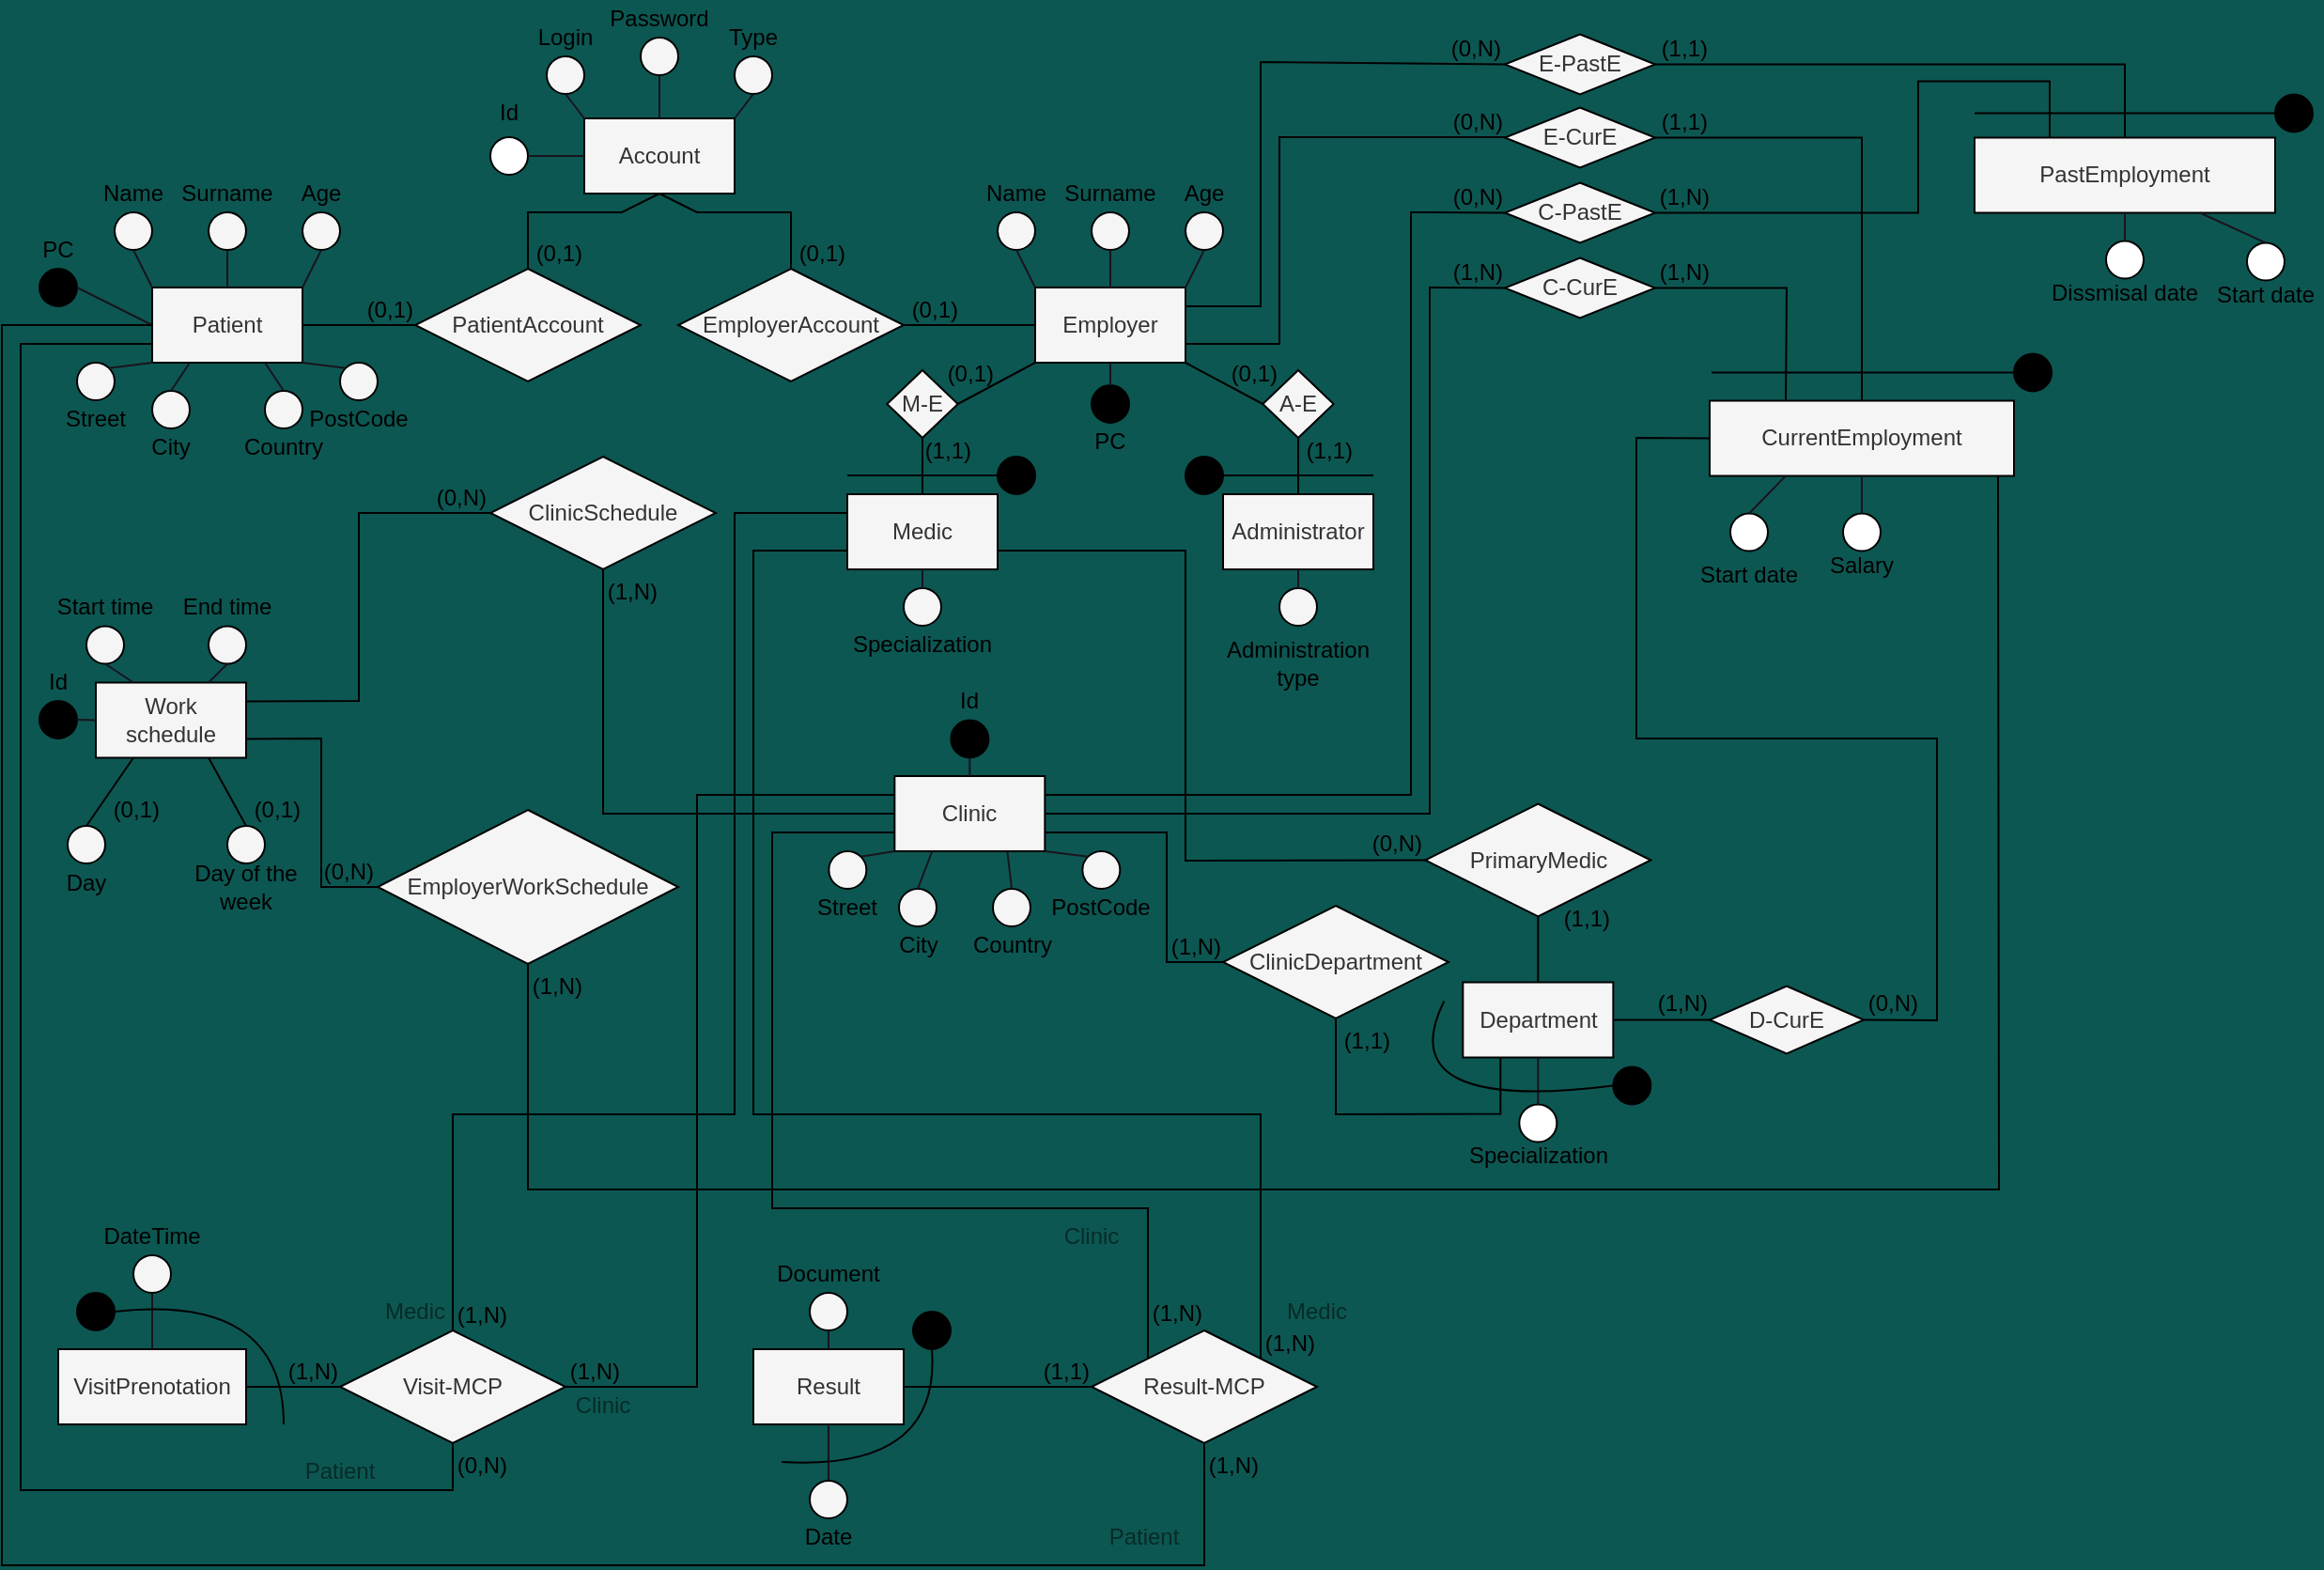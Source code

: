 <mxfile version="21.5.2" type="github">
  <diagram id="R2lEEEUBdFMjLlhIrx00" name="Page-1">
    <mxGraphModel dx="1430" dy="770" grid="1" gridSize="10" guides="1" tooltips="1" connect="1" arrows="1" fold="1" page="1" pageScale="1" pageWidth="850" pageHeight="1100" background="#0D5752" math="0" shadow="0" extFonts="Permanent Marker^https://fonts.googleapis.com/css?family=Permanent+Marker">
      <root>
        <mxCell id="0" />
        <mxCell id="1" parent="0" />
        <mxCell id="xtBjh4fdduiDJycLXYyy-10" value="Clinic" style="whiteSpace=wrap;html=1;align=center;fillColor=#f5f5f5;fontColor=#333333;strokeColor=#000000;" parent="1" vertex="1">
          <mxGeometry x="485.17" y="500" width="80" height="40" as="geometry" />
        </mxCell>
        <mxCell id="xtBjh4fdduiDJycLXYyy-11" value="Department" style="whiteSpace=wrap;html=1;align=center;fillColor=#f5f5f5;fontColor=#333333;strokeColor=#000000;" parent="1" vertex="1">
          <mxGeometry x="787.67" y="609.75" width="80" height="40" as="geometry" />
        </mxCell>
        <mxCell id="xtBjh4fdduiDJycLXYyy-12" value="Result" style="whiteSpace=wrap;html=1;align=center;fillColor=#f5f5f5;fontColor=#333333;strokeColor=#000000;" parent="1" vertex="1">
          <mxGeometry x="410" y="805" width="80" height="40" as="geometry" />
        </mxCell>
        <mxCell id="xtBjh4fdduiDJycLXYyy-6" value="Employer" style="whiteSpace=wrap;html=1;align=center;fillColor=#f5f5f5;fontColor=#333333;strokeColor=#000000;" parent="1" vertex="1">
          <mxGeometry x="560" y="240" width="80" height="40" as="geometry" />
        </mxCell>
        <mxCell id="xtBjh4fdduiDJycLXYyy-8" value="Medic" style="whiteSpace=wrap;html=1;align=center;fillColor=#f5f5f5;fontColor=#333333;strokeColor=#000000;" parent="1" vertex="1">
          <mxGeometry x="460" y="350" width="80" height="40" as="geometry" />
        </mxCell>
        <mxCell id="xtBjh4fdduiDJycLXYyy-9" value="Administrator" style="whiteSpace=wrap;html=1;align=center;fillColor=#f5f5f5;fontColor=#333333;strokeColor=#000000;" parent="1" vertex="1">
          <mxGeometry x="660" y="350" width="80" height="40" as="geometry" />
        </mxCell>
        <mxCell id="xtBjh4fdduiDJycLXYyy-45" value="" style="ellipse;whiteSpace=wrap;html=1;aspect=fixed;fillColor=#f5f5f5;fontColor=#333333;strokeColor=#000000;" parent="1" vertex="1">
          <mxGeometry x="540" y="200" width="20" height="20" as="geometry" />
        </mxCell>
        <mxCell id="xtBjh4fdduiDJycLXYyy-46" value="Name" style="text;html=1;align=center;verticalAlign=middle;whiteSpace=wrap;rounded=0;fontColor=#000000;" parent="1" vertex="1">
          <mxGeometry x="540" y="180" width="20" height="20" as="geometry" />
        </mxCell>
        <mxCell id="xtBjh4fdduiDJycLXYyy-47" value="" style="ellipse;whiteSpace=wrap;html=1;aspect=fixed;fillColor=#f5f5f5;fontColor=#333333;strokeColor=#000000;" parent="1" vertex="1">
          <mxGeometry x="590" y="200" width="20" height="20" as="geometry" />
        </mxCell>
        <mxCell id="xtBjh4fdduiDJycLXYyy-48" value="Surname" style="text;html=1;align=center;verticalAlign=middle;whiteSpace=wrap;rounded=0;fontColor=#000000;" parent="1" vertex="1">
          <mxGeometry x="590" y="180" width="20" height="20" as="geometry" />
        </mxCell>
        <mxCell id="xtBjh4fdduiDJycLXYyy-49" value="" style="ellipse;whiteSpace=wrap;html=1;aspect=fixed;fillColor=#f5f5f5;fontColor=#333333;strokeColor=#000000;" parent="1" vertex="1">
          <mxGeometry x="640" y="200" width="20" height="20" as="geometry" />
        </mxCell>
        <mxCell id="xtBjh4fdduiDJycLXYyy-50" value="Age" style="text;html=1;align=center;verticalAlign=middle;whiteSpace=wrap;rounded=0;fontColor=#000000;" parent="1" vertex="1">
          <mxGeometry x="640" y="180" width="20" height="20" as="geometry" />
        </mxCell>
        <mxCell id="xtBjh4fdduiDJycLXYyy-51" value="" style="ellipse;whiteSpace=wrap;html=1;aspect=fixed;fillColor=#000000;fontColor=#333333;strokeColor=#000000;" parent="1" vertex="1">
          <mxGeometry x="590" y="292" width="20" height="20" as="geometry" />
        </mxCell>
        <mxCell id="xtBjh4fdduiDJycLXYyy-52" value="PC" style="text;html=1;align=center;verticalAlign=middle;whiteSpace=wrap;rounded=0;fontColor=#000000;rotation=0;" parent="1" vertex="1">
          <mxGeometry x="590" y="312" width="20" height="20" as="geometry" />
        </mxCell>
        <mxCell id="xtBjh4fdduiDJycLXYyy-53" value="" style="endArrow=none;html=1;rounded=0;exitX=0.5;exitY=1;exitDx=0;exitDy=0;strokeColor=#18141d;entryX=0.5;entryY=0;entryDx=0;entryDy=0;" parent="1" source="xtBjh4fdduiDJycLXYyy-47" target="xtBjh4fdduiDJycLXYyy-6" edge="1">
          <mxGeometry width="50" height="50" relative="1" as="geometry">
            <mxPoint x="330" y="440" as="sourcePoint" />
            <mxPoint x="590" y="240" as="targetPoint" />
          </mxGeometry>
        </mxCell>
        <mxCell id="xtBjh4fdduiDJycLXYyy-54" value="" style="endArrow=none;html=1;rounded=0;exitX=0.5;exitY=1;exitDx=0;exitDy=0;strokeColor=#18141d;entryX=1;entryY=0;entryDx=0;entryDy=0;" parent="1" source="xtBjh4fdduiDJycLXYyy-49" target="xtBjh4fdduiDJycLXYyy-6" edge="1">
          <mxGeometry width="50" height="50" relative="1" as="geometry">
            <mxPoint x="610" y="230" as="sourcePoint" />
            <mxPoint x="610" y="260" as="targetPoint" />
          </mxGeometry>
        </mxCell>
        <mxCell id="xtBjh4fdduiDJycLXYyy-55" value="" style="endArrow=none;html=1;rounded=0;exitX=0.5;exitY=1;exitDx=0;exitDy=0;strokeColor=#18141d;entryX=0;entryY=0;entryDx=0;entryDy=0;" parent="1" source="xtBjh4fdduiDJycLXYyy-45" target="xtBjh4fdduiDJycLXYyy-6" edge="1">
          <mxGeometry width="50" height="50" relative="1" as="geometry">
            <mxPoint x="610" y="230" as="sourcePoint" />
            <mxPoint x="610" y="260" as="targetPoint" />
          </mxGeometry>
        </mxCell>
        <mxCell id="xtBjh4fdduiDJycLXYyy-56" value="" style="endArrow=none;html=1;rounded=0;strokeColor=#18141d;entryX=0.5;entryY=1;entryDx=0;entryDy=0;exitX=0.5;exitY=0;exitDx=0;exitDy=0;" parent="1" source="xtBjh4fdduiDJycLXYyy-51" target="xtBjh4fdduiDJycLXYyy-6" edge="1">
          <mxGeometry width="50" height="50" relative="1" as="geometry">
            <mxPoint x="660" y="280" as="sourcePoint" />
            <mxPoint x="570" y="260" as="targetPoint" />
          </mxGeometry>
        </mxCell>
        <mxCell id="xtBjh4fdduiDJycLXYyy-68" value="" style="ellipse;whiteSpace=wrap;html=1;aspect=fixed;fillColor=#f5f5f5;fontColor=#333333;strokeColor=#000000;" parent="1" vertex="1">
          <mxGeometry x="490" y="400" width="20" height="20" as="geometry" />
        </mxCell>
        <mxCell id="xtBjh4fdduiDJycLXYyy-69" value="Specialization" style="text;html=1;align=center;verticalAlign=middle;whiteSpace=wrap;rounded=0;fontColor=#000000;" parent="1" vertex="1">
          <mxGeometry x="459.99" y="420.25" width="80" height="20" as="geometry" />
        </mxCell>
        <mxCell id="xtBjh4fdduiDJycLXYyy-70" value="" style="endArrow=none;html=1;rounded=0;exitX=0.5;exitY=0;exitDx=0;exitDy=0;strokeColor=#18141d;entryX=0.5;entryY=1;entryDx=0;entryDy=0;" parent="1" source="xtBjh4fdduiDJycLXYyy-68" edge="1">
          <mxGeometry width="50" height="50" relative="1" as="geometry">
            <mxPoint x="540" y="510" as="sourcePoint" />
            <mxPoint x="500" y="390" as="targetPoint" />
          </mxGeometry>
        </mxCell>
        <mxCell id="xtBjh4fdduiDJycLXYyy-72" value="" style="ellipse;whiteSpace=wrap;html=1;aspect=fixed;fillColor=#f5f5f5;fontColor=#333333;strokeColor=#000000;" parent="1" vertex="1">
          <mxGeometry x="690" y="400" width="20" height="20" as="geometry" />
        </mxCell>
        <mxCell id="xtBjh4fdduiDJycLXYyy-73" value="Administration type" style="text;html=1;align=center;verticalAlign=middle;whiteSpace=wrap;rounded=0;fontColor=#000000;" parent="1" vertex="1">
          <mxGeometry x="660" y="430" width="80" height="20" as="geometry" />
        </mxCell>
        <mxCell id="xtBjh4fdduiDJycLXYyy-74" value="" style="endArrow=none;html=1;rounded=0;exitX=0.5;exitY=0;exitDx=0;exitDy=0;strokeColor=#18141d;entryX=0.5;entryY=1;entryDx=0;entryDy=0;" parent="1" source="xtBjh4fdduiDJycLXYyy-72" edge="1">
          <mxGeometry width="50" height="50" relative="1" as="geometry">
            <mxPoint x="540" y="410" as="sourcePoint" />
            <mxPoint x="700" y="390" as="targetPoint" />
          </mxGeometry>
        </mxCell>
        <mxCell id="xtBjh4fdduiDJycLXYyy-40" value="" style="ellipse;whiteSpace=wrap;html=1;aspect=fixed;fillColor=#000000;fontColor=#333333;strokeColor=#000000;" parent="1" vertex="1">
          <mxGeometry x="30" y="230" width="20" height="20" as="geometry" />
        </mxCell>
        <mxCell id="xtBjh4fdduiDJycLXYyy-41" value="PC" style="text;html=1;align=center;verticalAlign=middle;whiteSpace=wrap;rounded=0;fontColor=#000000;" parent="1" vertex="1">
          <mxGeometry x="30" y="210" width="20" height="20" as="geometry" />
        </mxCell>
        <mxCell id="xtBjh4fdduiDJycLXYyy-42" value="" style="endArrow=none;html=1;rounded=0;entryX=1;entryY=0.5;entryDx=0;entryDy=0;strokeColor=#18141d;exitX=0;exitY=0.5;exitDx=0;exitDy=0;" parent="1" source="xtBjh4fdduiDJycLXYyy-5" target="xtBjh4fdduiDJycLXYyy-40" edge="1">
          <mxGeometry width="50" height="50" relative="1" as="geometry">
            <mxPoint x="220" y="510" as="sourcePoint" />
            <mxPoint x="190" y="330" as="targetPoint" />
          </mxGeometry>
        </mxCell>
        <mxCell id="xtBjh4fdduiDJycLXYyy-5" value="Patient" style="whiteSpace=wrap;html=1;align=center;fillColor=#f5f5f5;fontColor=#333333;strokeColor=#000000;" parent="1" vertex="1">
          <mxGeometry x="90" y="240" width="80" height="40" as="geometry" />
        </mxCell>
        <mxCell id="xtBjh4fdduiDJycLXYyy-22" value="" style="ellipse;whiteSpace=wrap;html=1;aspect=fixed;fillColor=#f5f5f5;fontColor=#333333;strokeColor=#000000;" parent="1" vertex="1">
          <mxGeometry x="70" y="200" width="20" height="20" as="geometry" />
        </mxCell>
        <mxCell id="xtBjh4fdduiDJycLXYyy-23" value="Name" style="text;html=1;align=center;verticalAlign=middle;whiteSpace=wrap;rounded=0;fontColor=#000000;" parent="1" vertex="1">
          <mxGeometry x="70" y="180" width="20" height="20" as="geometry" />
        </mxCell>
        <mxCell id="xtBjh4fdduiDJycLXYyy-24" value="" style="ellipse;whiteSpace=wrap;html=1;aspect=fixed;fillColor=#f5f5f5;fontColor=#333333;strokeColor=#000000;" parent="1" vertex="1">
          <mxGeometry x="120" y="200" width="20" height="20" as="geometry" />
        </mxCell>
        <mxCell id="xtBjh4fdduiDJycLXYyy-25" value="Surname" style="text;html=1;align=center;verticalAlign=middle;whiteSpace=wrap;rounded=0;fontColor=#000000;" parent="1" vertex="1">
          <mxGeometry x="120" y="180" width="20" height="20" as="geometry" />
        </mxCell>
        <mxCell id="xtBjh4fdduiDJycLXYyy-30" value="" style="endArrow=none;html=1;rounded=0;entryX=0.5;entryY=1;entryDx=0;entryDy=0;exitX=0.5;exitY=0;exitDx=0;exitDy=0;strokeColor=#18141d;" parent="1" source="xtBjh4fdduiDJycLXYyy-5" target="xtBjh4fdduiDJycLXYyy-24" edge="1">
          <mxGeometry width="50" height="50" relative="1" as="geometry">
            <mxPoint x="130" y="240" as="sourcePoint" />
            <mxPoint x="100" y="60" as="targetPoint" />
          </mxGeometry>
        </mxCell>
        <mxCell id="xtBjh4fdduiDJycLXYyy-31" value="" style="endArrow=none;html=1;rounded=0;entryX=0.5;entryY=1;entryDx=0;entryDy=0;exitX=0;exitY=0;exitDx=0;exitDy=0;strokeColor=#18141d;" parent="1" source="xtBjh4fdduiDJycLXYyy-5" target="xtBjh4fdduiDJycLXYyy-22" edge="1">
          <mxGeometry width="50" height="50" relative="1" as="geometry">
            <mxPoint x="180" y="250" as="sourcePoint" />
            <mxPoint x="160" y="230" as="targetPoint" />
          </mxGeometry>
        </mxCell>
        <mxCell id="xtBjh4fdduiDJycLXYyy-35" value="" style="ellipse;whiteSpace=wrap;html=1;aspect=fixed;fillColor=#f5f5f5;fontColor=#333333;strokeColor=#000000;" parent="1" vertex="1">
          <mxGeometry x="170" y="200" width="20" height="20" as="geometry" />
        </mxCell>
        <mxCell id="xtBjh4fdduiDJycLXYyy-36" value="Age" style="text;html=1;align=center;verticalAlign=middle;whiteSpace=wrap;rounded=0;fontColor=#000000;" parent="1" vertex="1">
          <mxGeometry x="170" y="180" width="20" height="20" as="geometry" />
        </mxCell>
        <mxCell id="xtBjh4fdduiDJycLXYyy-37" value="" style="endArrow=none;html=1;rounded=0;entryX=0.5;entryY=1;entryDx=0;entryDy=0;strokeColor=#18141d;exitX=1;exitY=0;exitDx=0;exitDy=0;" parent="1" source="xtBjh4fdduiDJycLXYyy-5" target="xtBjh4fdduiDJycLXYyy-35" edge="1">
          <mxGeometry width="50" height="50" relative="1" as="geometry">
            <mxPoint x="170" y="240" as="sourcePoint" />
            <mxPoint x="140" y="60" as="targetPoint" />
          </mxGeometry>
        </mxCell>
        <mxCell id="xtBjh4fdduiDJycLXYyy-87" value="Work schedule" style="whiteSpace=wrap;html=1;align=center;fillColor=#f5f5f5;fontColor=#333333;strokeColor=#000000;" parent="1" vertex="1">
          <mxGeometry x="60" y="450.25" width="80" height="40" as="geometry" />
        </mxCell>
        <mxCell id="xtBjh4fdduiDJycLXYyy-88" value="" style="ellipse;whiteSpace=wrap;html=1;aspect=fixed;fillColor=#f5f5f5;fontColor=#333333;strokeColor=#000000;" parent="1" vertex="1">
          <mxGeometry x="130" y="526.5" width="20" height="20" as="geometry" />
        </mxCell>
        <mxCell id="xtBjh4fdduiDJycLXYyy-89" value="Day of the week" style="text;html=1;align=center;verticalAlign=middle;whiteSpace=wrap;rounded=0;fontColor=#000000;" parent="1" vertex="1">
          <mxGeometry x="100" y="549" width="80" height="20" as="geometry" />
        </mxCell>
        <mxCell id="xtBjh4fdduiDJycLXYyy-91" value="" style="ellipse;whiteSpace=wrap;html=1;aspect=fixed;fillColor=#f5f5f5;fontColor=#333333;strokeColor=#000000;" parent="1" vertex="1">
          <mxGeometry x="55" y="420.25" width="20" height="20" as="geometry" />
        </mxCell>
        <mxCell id="xtBjh4fdduiDJycLXYyy-92" value="Start time" style="text;html=1;align=center;verticalAlign=middle;whiteSpace=wrap;rounded=0;fontColor=#000000;" parent="1" vertex="1">
          <mxGeometry x="35" y="400.25" width="60" height="20" as="geometry" />
        </mxCell>
        <mxCell id="xtBjh4fdduiDJycLXYyy-93" value="" style="endArrow=none;html=1;rounded=0;exitX=0.5;exitY=1;exitDx=0;exitDy=0;strokeColor=#18141d;entryX=0.25;entryY=0;entryDx=0;entryDy=0;" parent="1" source="xtBjh4fdduiDJycLXYyy-91" target="xtBjh4fdduiDJycLXYyy-87" edge="1">
          <mxGeometry width="50" height="50" relative="1" as="geometry">
            <mxPoint x="140" y="510.25" as="sourcePoint" />
            <mxPoint x="60" y="390.25" as="targetPoint" />
          </mxGeometry>
        </mxCell>
        <mxCell id="xtBjh4fdduiDJycLXYyy-94" value="" style="ellipse;whiteSpace=wrap;html=1;aspect=fixed;fillColor=#f5f5f5;fontColor=#333333;strokeColor=#000000;" parent="1" vertex="1">
          <mxGeometry x="120" y="420.25" width="20" height="20" as="geometry" />
        </mxCell>
        <mxCell id="xtBjh4fdduiDJycLXYyy-95" value="End time" style="text;html=1;align=center;verticalAlign=middle;whiteSpace=wrap;rounded=0;fontColor=#000000;" parent="1" vertex="1">
          <mxGeometry x="100" y="400.25" width="60" height="20" as="geometry" />
        </mxCell>
        <mxCell id="xtBjh4fdduiDJycLXYyy-96" value="" style="endArrow=none;html=1;rounded=0;exitX=0.5;exitY=1;exitDx=0;exitDy=0;strokeColor=#18141d;entryX=0.75;entryY=0;entryDx=0;entryDy=0;" parent="1" source="xtBjh4fdduiDJycLXYyy-94" target="xtBjh4fdduiDJycLXYyy-87" edge="1">
          <mxGeometry width="50" height="50" relative="1" as="geometry">
            <mxPoint x="210" y="500.25" as="sourcePoint" />
            <mxPoint x="130" y="380.25" as="targetPoint" />
          </mxGeometry>
        </mxCell>
        <mxCell id="xtBjh4fdduiDJycLXYyy-100" value="" style="ellipse;whiteSpace=wrap;html=1;aspect=fixed;fillColor=#000000;fontColor=#333333;strokeColor=#000000;" parent="1" vertex="1">
          <mxGeometry x="30" y="460" width="20" height="20" as="geometry" />
        </mxCell>
        <mxCell id="xtBjh4fdduiDJycLXYyy-101" value="Id" style="text;html=1;align=center;verticalAlign=middle;whiteSpace=wrap;rounded=0;fontColor=#000000;" parent="1" vertex="1">
          <mxGeometry x="30" y="440" width="20" height="20" as="geometry" />
        </mxCell>
        <mxCell id="xtBjh4fdduiDJycLXYyy-102" value="" style="endArrow=none;html=1;rounded=0;exitX=1;exitY=0.5;exitDx=0;exitDy=0;strokeColor=#18141d;entryX=0;entryY=0.5;entryDx=0;entryDy=0;" parent="1" source="xtBjh4fdduiDJycLXYyy-100" target="xtBjh4fdduiDJycLXYyy-87" edge="1">
          <mxGeometry width="50" height="50" relative="1" as="geometry">
            <mxPoint x="61" y="443.25" as="sourcePoint" />
            <mxPoint x="60" y="470.25" as="targetPoint" />
          </mxGeometry>
        </mxCell>
        <mxCell id="xtBjh4fdduiDJycLXYyy-105" value="Specialization" style="text;html=1;align=center;verticalAlign=middle;whiteSpace=wrap;rounded=0;fontColor=#000000;" parent="1" vertex="1">
          <mxGeometry x="817.67" y="694.75" width="20" height="15" as="geometry" />
        </mxCell>
        <mxCell id="xtBjh4fdduiDJycLXYyy-106" value="" style="ellipse;whiteSpace=wrap;html=1;aspect=fixed;fillColor=#FFFFFF;fontColor=#333333;strokeColor=#000000;" parent="1" vertex="1">
          <mxGeometry x="817.67" y="674.75" width="20" height="20" as="geometry" />
        </mxCell>
        <mxCell id="xtBjh4fdduiDJycLXYyy-107" value="" style="endArrow=none;html=1;rounded=0;strokeColor=#18141d;entryX=0.5;entryY=1;entryDx=0;entryDy=0;exitX=0.5;exitY=0;exitDx=0;exitDy=0;" parent="1" source="xtBjh4fdduiDJycLXYyy-106" target="xtBjh4fdduiDJycLXYyy-11" edge="1">
          <mxGeometry width="50" height="50" relative="1" as="geometry">
            <mxPoint x="867.67" y="674.75" as="sourcePoint" />
            <mxPoint x="557.67" y="679.75" as="targetPoint" />
            <Array as="points" />
          </mxGeometry>
        </mxCell>
        <mxCell id="xtBjh4fdduiDJycLXYyy-110" value="" style="ellipse;whiteSpace=wrap;html=1;aspect=fixed;fillColor=#f5f5f5;fontColor=#333333;strokeColor=#000000;" parent="1" vertex="1">
          <mxGeometry x="440" y="775" width="20" height="20" as="geometry" />
        </mxCell>
        <mxCell id="xtBjh4fdduiDJycLXYyy-111" value="Document" style="text;html=1;align=center;verticalAlign=middle;whiteSpace=wrap;rounded=0;fontColor=#000000;" parent="1" vertex="1">
          <mxGeometry x="420" y="755" width="60" height="20" as="geometry" />
        </mxCell>
        <mxCell id="xtBjh4fdduiDJycLXYyy-112" value="" style="endArrow=none;html=1;rounded=0;strokeColor=#18141d;entryX=0.5;entryY=0;entryDx=0;entryDy=0;exitX=0.5;exitY=1;exitDx=0;exitDy=0;" parent="1" source="xtBjh4fdduiDJycLXYyy-110" target="xtBjh4fdduiDJycLXYyy-12" edge="1">
          <mxGeometry width="50" height="50" relative="1" as="geometry">
            <mxPoint x="460" y="755" as="sourcePoint" />
            <mxPoint x="630" y="615" as="targetPoint" />
          </mxGeometry>
        </mxCell>
        <mxCell id="xtBjh4fdduiDJycLXYyy-114" value="PatientAccount" style="shape=rhombus;perimeter=rhombusPerimeter;whiteSpace=wrap;html=1;align=center;strokeColor=#000000;fillColor=#f5f5f5;fontColor=#333333;" parent="1" vertex="1">
          <mxGeometry x="230" y="230" width="120" height="60" as="geometry" />
        </mxCell>
        <mxCell id="xtBjh4fdduiDJycLXYyy-115" value="" style="ellipse;whiteSpace=wrap;html=1;aspect=fixed;fillColor=#f5f5f5;fontColor=#333333;strokeColor=#000000;" parent="1" vertex="1">
          <mxGeometry x="440" y="875" width="20" height="20" as="geometry" />
        </mxCell>
        <mxCell id="xtBjh4fdduiDJycLXYyy-116" value="Date" style="text;html=1;align=center;verticalAlign=middle;whiteSpace=wrap;rounded=0;fontColor=#000000;" parent="1" vertex="1">
          <mxGeometry x="440" y="895" width="20" height="20" as="geometry" />
        </mxCell>
        <mxCell id="xtBjh4fdduiDJycLXYyy-117" value="" style="endArrow=none;html=1;rounded=0;strokeColor=#18141d;entryX=0.5;entryY=1;entryDx=0;entryDy=0;exitX=0.5;exitY=0;exitDx=0;exitDy=0;" parent="1" source="xtBjh4fdduiDJycLXYyy-115" target="xtBjh4fdduiDJycLXYyy-12" edge="1">
          <mxGeometry width="50" height="50" relative="1" as="geometry">
            <mxPoint x="460" y="805" as="sourcePoint" />
            <mxPoint x="460" y="815" as="targetPoint" />
          </mxGeometry>
        </mxCell>
        <mxCell id="xtBjh4fdduiDJycLXYyy-118" value="" style="endArrow=none;html=1;rounded=0;strokeColor=#000000;fontColor=#000000;exitX=1;exitY=0.5;exitDx=0;exitDy=0;entryX=0;entryY=0.5;entryDx=0;entryDy=0;" parent="1" source="xtBjh4fdduiDJycLXYyy-5" target="xtBjh4fdduiDJycLXYyy-114" edge="1">
          <mxGeometry relative="1" as="geometry">
            <mxPoint x="190" y="300" as="sourcePoint" />
            <mxPoint x="290" y="290" as="targetPoint" />
          </mxGeometry>
        </mxCell>
        <mxCell id="xtBjh4fdduiDJycLXYyy-119" value="(0,1)" style="resizable=0;html=1;whiteSpace=wrap;align=right;verticalAlign=bottom;fontColor=#000000;" parent="xtBjh4fdduiDJycLXYyy-118" connectable="0" vertex="1">
          <mxGeometry x="1" relative="1" as="geometry">
            <mxPoint as="offset" />
          </mxGeometry>
        </mxCell>
        <mxCell id="xtBjh4fdduiDJycLXYyy-122" value="EmployerAccount" style="shape=rhombus;perimeter=rhombusPerimeter;whiteSpace=wrap;html=1;align=center;strokeColor=#000000;fillColor=#f5f5f5;fontColor=#333333;" parent="1" vertex="1">
          <mxGeometry x="370" y="230" width="120" height="60" as="geometry" />
        </mxCell>
        <mxCell id="xtBjh4fdduiDJycLXYyy-123" value="" style="endArrow=none;html=1;rounded=0;strokeColor=#000000;fontColor=#000000;exitX=0;exitY=0.5;exitDx=0;exitDy=0;entryX=1;entryY=0.5;entryDx=0;entryDy=0;" parent="1" source="xtBjh4fdduiDJycLXYyy-6" target="xtBjh4fdduiDJycLXYyy-122" edge="1">
          <mxGeometry relative="1" as="geometry">
            <mxPoint x="450" y="299.43" as="sourcePoint" />
            <mxPoint x="510" y="299.43" as="targetPoint" />
          </mxGeometry>
        </mxCell>
        <mxCell id="xtBjh4fdduiDJycLXYyy-124" value="(0,1)" style="resizable=0;html=1;whiteSpace=wrap;align=right;verticalAlign=bottom;fontColor=#000000;" parent="xtBjh4fdduiDJycLXYyy-123" connectable="0" vertex="1">
          <mxGeometry x="1" relative="1" as="geometry">
            <mxPoint x="30" as="offset" />
          </mxGeometry>
        </mxCell>
        <mxCell id="xtBjh4fdduiDJycLXYyy-127" value="EmployerWorkSchedule" style="shape=rhombus;perimeter=rhombusPerimeter;whiteSpace=wrap;html=1;align=center;strokeColor=#000000;fillColor=#f5f5f5;fontColor=#333333;" parent="1" vertex="1">
          <mxGeometry x="210" y="518" width="160" height="82" as="geometry" />
        </mxCell>
        <mxCell id="xtBjh4fdduiDJycLXYyy-132" value="" style="endArrow=none;html=1;rounded=0;strokeColor=#000000;fontColor=#000000;exitX=1;exitY=0.75;exitDx=0;exitDy=0;entryX=0;entryY=0.5;entryDx=0;entryDy=0;" parent="1" source="xtBjh4fdduiDJycLXYyy-87" target="xtBjh4fdduiDJycLXYyy-127" edge="1">
          <mxGeometry relative="1" as="geometry">
            <mxPoint x="210" y="489.71" as="sourcePoint" />
            <mxPoint x="270" y="489.71" as="targetPoint" />
            <Array as="points">
              <mxPoint x="180" y="480" />
              <mxPoint x="180" y="559" />
            </Array>
          </mxGeometry>
        </mxCell>
        <mxCell id="xtBjh4fdduiDJycLXYyy-133" value="(0,N)" style="resizable=0;html=1;whiteSpace=wrap;align=right;verticalAlign=bottom;fontColor=#000000;" parent="xtBjh4fdduiDJycLXYyy-132" connectable="0" vertex="1">
          <mxGeometry x="1" relative="1" as="geometry">
            <mxPoint as="offset" />
          </mxGeometry>
        </mxCell>
        <mxCell id="xtBjh4fdduiDJycLXYyy-135" value="ClinicSchedule" style="shape=rhombus;perimeter=rhombusPerimeter;whiteSpace=wrap;html=1;align=center;strokeColor=#000000;fillColor=#f5f5f5;fontColor=#333333;" parent="1" vertex="1">
          <mxGeometry x="270" y="330" width="120" height="60" as="geometry" />
        </mxCell>
        <mxCell id="xtBjh4fdduiDJycLXYyy-136" value="" style="endArrow=none;html=1;rounded=0;strokeColor=#000000;fontColor=#000000;exitX=1;exitY=0.25;exitDx=0;exitDy=0;entryX=0;entryY=0.5;entryDx=0;entryDy=0;" parent="1" source="xtBjh4fdduiDJycLXYyy-87" target="xtBjh4fdduiDJycLXYyy-135" edge="1">
          <mxGeometry relative="1" as="geometry">
            <mxPoint x="170" y="630" as="sourcePoint" />
            <mxPoint x="370" y="590" as="targetPoint" />
            <Array as="points">
              <mxPoint x="200" y="460" />
              <mxPoint x="200" y="360" />
            </Array>
          </mxGeometry>
        </mxCell>
        <mxCell id="xtBjh4fdduiDJycLXYyy-137" value="(0,N)" style="resizable=0;html=1;whiteSpace=wrap;align=right;verticalAlign=bottom;fontColor=#000000;" parent="xtBjh4fdduiDJycLXYyy-136" connectable="0" vertex="1">
          <mxGeometry x="1" relative="1" as="geometry">
            <mxPoint as="offset" />
          </mxGeometry>
        </mxCell>
        <mxCell id="xtBjh4fdduiDJycLXYyy-140" value="" style="endArrow=none;html=1;rounded=0;strokeColor=#000000;fontColor=#000000;exitX=0;exitY=0.5;exitDx=0;exitDy=0;entryX=0.5;entryY=1;entryDx=0;entryDy=0;" parent="1" source="xtBjh4fdduiDJycLXYyy-10" target="xtBjh4fdduiDJycLXYyy-135" edge="1">
          <mxGeometry relative="1" as="geometry">
            <mxPoint x="180" y="640" as="sourcePoint" />
            <mxPoint x="380" y="600" as="targetPoint" />
            <Array as="points">
              <mxPoint x="330" y="520" />
            </Array>
          </mxGeometry>
        </mxCell>
        <mxCell id="xtBjh4fdduiDJycLXYyy-141" value="(1,N)" style="resizable=0;html=1;whiteSpace=wrap;align=right;verticalAlign=bottom;fontColor=#000000;" parent="xtBjh4fdduiDJycLXYyy-140" connectable="0" vertex="1">
          <mxGeometry x="1" relative="1" as="geometry">
            <mxPoint x="30" y="20" as="offset" />
          </mxGeometry>
        </mxCell>
        <mxCell id="xtBjh4fdduiDJycLXYyy-142" value="" style="ellipse;whiteSpace=wrap;html=1;aspect=fixed;fillColor=#000000;fontColor=#333333;strokeColor=#000000;" parent="1" vertex="1">
          <mxGeometry x="515.17" y="470.25" width="20" height="20" as="geometry" />
        </mxCell>
        <mxCell id="xtBjh4fdduiDJycLXYyy-143" value="Id" style="text;html=1;align=center;verticalAlign=middle;whiteSpace=wrap;rounded=0;fontColor=#000000;" parent="1" vertex="1">
          <mxGeometry x="515" y="450" width="20" height="20" as="geometry" />
        </mxCell>
        <mxCell id="xtBjh4fdduiDJycLXYyy-144" value="" style="endArrow=none;html=1;rounded=0;exitX=0.5;exitY=1;exitDx=0;exitDy=0;strokeColor=#18141d;entryX=0.5;entryY=0;entryDx=0;entryDy=0;" parent="1" source="xtBjh4fdduiDJycLXYyy-142" target="xtBjh4fdduiDJycLXYyy-10" edge="1">
          <mxGeometry width="50" height="50" relative="1" as="geometry">
            <mxPoint x="576.17" y="455.25" as="sourcePoint" />
            <mxPoint x="575.17" y="482.25" as="targetPoint" />
          </mxGeometry>
        </mxCell>
        <mxCell id="xtBjh4fdduiDJycLXYyy-150" value="PrimaryMedic" style="shape=rhombus;perimeter=rhombusPerimeter;whiteSpace=wrap;html=1;align=center;strokeColor=#000000;fillColor=#f5f5f5;fontColor=#333333;" parent="1" vertex="1">
          <mxGeometry x="767.67" y="514.75" width="120" height="60" as="geometry" />
        </mxCell>
        <mxCell id="xtBjh4fdduiDJycLXYyy-151" value="" style="endArrow=none;html=1;rounded=0;strokeColor=#000000;fontColor=#000000;exitX=0.5;exitY=0;exitDx=0;exitDy=0;entryX=0.5;entryY=1;entryDx=0;entryDy=0;" parent="1" source="xtBjh4fdduiDJycLXYyy-11" target="xtBjh4fdduiDJycLXYyy-150" edge="1">
          <mxGeometry relative="1" as="geometry">
            <mxPoint x="497.67" y="569.75" as="sourcePoint" />
            <mxPoint x="727.67" y="569.75" as="targetPoint" />
            <Array as="points" />
          </mxGeometry>
        </mxCell>
        <mxCell id="xtBjh4fdduiDJycLXYyy-152" value="(1,1)" style="resizable=0;html=1;whiteSpace=wrap;align=right;verticalAlign=bottom;fontColor=#000000;" parent="xtBjh4fdduiDJycLXYyy-151" connectable="0" vertex="1">
          <mxGeometry x="1" relative="1" as="geometry">
            <mxPoint x="40" y="10" as="offset" />
          </mxGeometry>
        </mxCell>
        <mxCell id="xtBjh4fdduiDJycLXYyy-153" value="" style="endArrow=none;html=1;rounded=0;strokeColor=#000000;fontColor=#000000;exitX=1;exitY=0.75;exitDx=0;exitDy=0;entryX=0;entryY=0.5;entryDx=0;entryDy=0;" parent="1" source="xtBjh4fdduiDJycLXYyy-8" target="xtBjh4fdduiDJycLXYyy-150" edge="1">
          <mxGeometry relative="1" as="geometry">
            <mxPoint x="730" y="710" as="sourcePoint" />
            <mxPoint x="610" y="440" as="targetPoint" />
            <Array as="points">
              <mxPoint x="640" y="380" />
              <mxPoint x="640" y="545" />
            </Array>
          </mxGeometry>
        </mxCell>
        <mxCell id="xtBjh4fdduiDJycLXYyy-154" value="(0,N)" style="resizable=0;html=1;whiteSpace=wrap;align=right;verticalAlign=bottom;fontColor=#000000;" parent="xtBjh4fdduiDJycLXYyy-153" connectable="0" vertex="1">
          <mxGeometry x="1" relative="1" as="geometry">
            <mxPoint as="offset" />
          </mxGeometry>
        </mxCell>
        <mxCell id="xtBjh4fdduiDJycLXYyy-162" value="" style="endArrow=none;html=1;rounded=0;strokeColor=#000000;fontColor=#000000;exitX=0.5;exitY=1;exitDx=0;exitDy=0;entryX=0.5;entryY=0;entryDx=0;entryDy=0;" parent="1" source="xtBjh4fdduiDJycLXYyy-2" target="xtBjh4fdduiDJycLXYyy-114" edge="1">
          <mxGeometry relative="1" as="geometry">
            <mxPoint x="180" y="270" as="sourcePoint" />
            <mxPoint x="240" y="270" as="targetPoint" />
            <Array as="points">
              <mxPoint x="340" y="200" />
              <mxPoint x="290" y="200" />
            </Array>
          </mxGeometry>
        </mxCell>
        <mxCell id="xtBjh4fdduiDJycLXYyy-163" value="(0,1)" style="resizable=0;html=1;whiteSpace=wrap;align=right;verticalAlign=bottom;fontColor=#000000;" parent="xtBjh4fdduiDJycLXYyy-162" connectable="0" vertex="1">
          <mxGeometry x="1" relative="1" as="geometry">
            <mxPoint x="30" as="offset" />
          </mxGeometry>
        </mxCell>
        <mxCell id="xtBjh4fdduiDJycLXYyy-164" value="" style="endArrow=none;html=1;rounded=0;strokeColor=#000000;fontColor=#000000;exitX=0.5;exitY=1;exitDx=0;exitDy=0;entryX=0.5;entryY=0;entryDx=0;entryDy=0;" parent="1" source="xtBjh4fdduiDJycLXYyy-2" target="xtBjh4fdduiDJycLXYyy-122" edge="1">
          <mxGeometry relative="1" as="geometry">
            <mxPoint x="300" y="150" as="sourcePoint" />
            <mxPoint x="300" y="240" as="targetPoint" />
            <Array as="points">
              <mxPoint x="380" y="200" />
              <mxPoint x="430" y="200" />
            </Array>
          </mxGeometry>
        </mxCell>
        <mxCell id="xtBjh4fdduiDJycLXYyy-165" value="(0,1)" style="resizable=0;html=1;whiteSpace=wrap;align=right;verticalAlign=bottom;fontColor=#000000;" parent="xtBjh4fdduiDJycLXYyy-164" connectable="0" vertex="1">
          <mxGeometry x="1" relative="1" as="geometry">
            <mxPoint x="30" as="offset" />
          </mxGeometry>
        </mxCell>
        <mxCell id="xtBjh4fdduiDJycLXYyy-166" value="" style="endArrow=none;html=1;rounded=0;strokeColor=#000000;fontColor=#000000;entryX=0.5;entryY=1;entryDx=0;entryDy=0;exitX=0.75;exitY=1;exitDx=0;exitDy=0;" parent="1" target="xtBjh4fdduiDJycLXYyy-127" edge="1">
          <mxGeometry relative="1" as="geometry">
            <mxPoint x="1072.5" y="340" as="sourcePoint" />
            <mxPoint x="352" y="460" as="targetPoint" />
            <Array as="points">
              <mxPoint x="1073" y="720" />
              <mxPoint x="290" y="720" />
            </Array>
          </mxGeometry>
        </mxCell>
        <mxCell id="xtBjh4fdduiDJycLXYyy-167" value="(1,N)" style="resizable=0;html=1;whiteSpace=wrap;align=right;verticalAlign=bottom;fontColor=#000000;labelBackgroundColor=none;" parent="xtBjh4fdduiDJycLXYyy-166" connectable="0" vertex="1">
          <mxGeometry x="1" relative="1" as="geometry">
            <mxPoint x="30" y="20" as="offset" />
          </mxGeometry>
        </mxCell>
        <mxCell id="xtBjh4fdduiDJycLXYyy-168" value="ClinicDepartment" style="shape=rhombus;perimeter=rhombusPerimeter;whiteSpace=wrap;html=1;align=center;strokeColor=#000000;fillColor=#f5f5f5;fontColor=#333333;" parent="1" vertex="1">
          <mxGeometry x="660" y="569" width="120" height="60" as="geometry" />
        </mxCell>
        <mxCell id="xtBjh4fdduiDJycLXYyy-169" value="" style="endArrow=none;html=1;rounded=0;strokeColor=#000000;fontColor=#000000;exitX=1;exitY=0.75;exitDx=0;exitDy=0;entryX=0;entryY=0.5;entryDx=0;entryDy=0;" parent="1" source="xtBjh4fdduiDJycLXYyy-10" target="xtBjh4fdduiDJycLXYyy-168" edge="1">
          <mxGeometry relative="1" as="geometry">
            <mxPoint x="417.67" y="569.75" as="sourcePoint" />
            <mxPoint x="577.67" y="869.75" as="targetPoint" />
            <Array as="points">
              <mxPoint x="630" y="530" />
              <mxPoint x="630" y="599" />
            </Array>
          </mxGeometry>
        </mxCell>
        <mxCell id="xtBjh4fdduiDJycLXYyy-170" value="(1,N)" style="resizable=0;html=1;whiteSpace=wrap;align=right;verticalAlign=bottom;fontColor=#000000;" parent="xtBjh4fdduiDJycLXYyy-169" connectable="0" vertex="1">
          <mxGeometry x="1" relative="1" as="geometry">
            <mxPoint as="offset" />
          </mxGeometry>
        </mxCell>
        <mxCell id="xtBjh4fdduiDJycLXYyy-171" value="" style="endArrow=none;html=1;rounded=0;strokeColor=#000000;fontColor=#000000;entryX=0.5;entryY=1;entryDx=0;entryDy=0;exitX=0.25;exitY=1;exitDx=0;exitDy=0;" parent="1" source="xtBjh4fdduiDJycLXYyy-11" target="xtBjh4fdduiDJycLXYyy-168" edge="1">
          <mxGeometry relative="1" as="geometry">
            <mxPoint x="917.67" y="659.75" as="sourcePoint" />
            <mxPoint x="787.67" y="749.75" as="targetPoint" />
            <Array as="points">
              <mxPoint x="807.67" y="679.75" />
              <mxPoint x="720" y="680" />
            </Array>
          </mxGeometry>
        </mxCell>
        <mxCell id="xtBjh4fdduiDJycLXYyy-172" value="(1,1)" style="resizable=0;html=1;whiteSpace=wrap;align=right;verticalAlign=bottom;fontColor=#000000;" parent="xtBjh4fdduiDJycLXYyy-171" connectable="0" vertex="1">
          <mxGeometry x="1" relative="1" as="geometry">
            <mxPoint x="30" y="20" as="offset" />
          </mxGeometry>
        </mxCell>
        <mxCell id="xtBjh4fdduiDJycLXYyy-175" value="" style="curved=1;endArrow=none;html=1;rounded=0;endFill=0;exitX=0;exitY=0.5;exitDx=0;exitDy=0;strokeColor=#000000;" parent="1" source="xtBjh4fdduiDJycLXYyy-178" edge="1">
          <mxGeometry width="50" height="50" relative="1" as="geometry">
            <mxPoint x="907.67" y="644.75" as="sourcePoint" />
            <mxPoint x="777.67" y="619.75" as="targetPoint" />
            <Array as="points">
              <mxPoint x="747.67" y="679.75" />
            </Array>
          </mxGeometry>
        </mxCell>
        <mxCell id="xtBjh4fdduiDJycLXYyy-178" value="" style="ellipse;whiteSpace=wrap;html=1;aspect=fixed;fillColor=#000000;fontColor=#333333;strokeColor=#000000;" parent="1" vertex="1">
          <mxGeometry x="867.67" y="654.75" width="20" height="20" as="geometry" />
        </mxCell>
        <mxCell id="xtBjh4fdduiDJycLXYyy-195" value="PastEmployment" style="whiteSpace=wrap;html=1;align=center;fillColor=#f5f5f5;fontColor=#333333;strokeColor=#000000;" parent="1" vertex="1">
          <mxGeometry x="1060" y="160.25" width="160" height="40" as="geometry" />
        </mxCell>
        <mxCell id="xtBjh4fdduiDJycLXYyy-196" value="CurrentEmployment" style="whiteSpace=wrap;html=1;align=center;fillColor=#f5f5f5;fontColor=#333333;strokeColor=#000000;" parent="1" vertex="1">
          <mxGeometry x="919" y="300.25" width="162" height="40" as="geometry" />
        </mxCell>
        <mxCell id="xtBjh4fdduiDJycLXYyy-202" value="Dissmisal date" style="text;html=1;align=center;verticalAlign=middle;whiteSpace=wrap;rounded=0;fontColor=#000000;" parent="1" vertex="1">
          <mxGeometry x="1095" y="235.25" width="90" height="15" as="geometry" />
        </mxCell>
        <mxCell id="xtBjh4fdduiDJycLXYyy-203" value="" style="ellipse;whiteSpace=wrap;html=1;aspect=fixed;fillColor=#FFFFFF;fontColor=#333333;strokeColor=#000000;" parent="1" vertex="1">
          <mxGeometry x="1130" y="215.25" width="20" height="20" as="geometry" />
        </mxCell>
        <mxCell id="xtBjh4fdduiDJycLXYyy-204" value="" style="endArrow=none;html=1;rounded=0;strokeColor=#18141d;entryX=0.5;entryY=0;entryDx=0;entryDy=0;exitX=0.5;exitY=1;exitDx=0;exitDy=0;" parent="1" source="xtBjh4fdduiDJycLXYyy-195" target="xtBjh4fdduiDJycLXYyy-203" edge="1">
          <mxGeometry width="50" height="50" relative="1" as="geometry">
            <mxPoint x="1133.75" y="9" as="sourcePoint" />
            <mxPoint x="1133.75" y="44" as="targetPoint" />
            <Array as="points" />
          </mxGeometry>
        </mxCell>
        <mxCell id="xtBjh4fdduiDJycLXYyy-205" value="E-CurE" style="shape=rhombus;perimeter=rhombusPerimeter;whiteSpace=wrap;html=1;align=center;strokeColor=#000000;fillColor=#f5f5f5;fontColor=#333333;" parent="1" vertex="1">
          <mxGeometry x="810" y="144.25" width="80" height="32" as="geometry" />
        </mxCell>
        <mxCell id="xtBjh4fdduiDJycLXYyy-206" value="" style="endArrow=none;html=1;rounded=0;strokeColor=#000000;fontColor=#000000;exitX=1;exitY=0.75;exitDx=0;exitDy=0;entryX=0;entryY=0.5;entryDx=0;entryDy=0;" parent="1" source="xtBjh4fdduiDJycLXYyy-6" target="xtBjh4fdduiDJycLXYyy-205" edge="1">
          <mxGeometry relative="1" as="geometry">
            <mxPoint x="550" y="360" as="sourcePoint" />
            <mxPoint x="690" y="620" as="targetPoint" />
            <Array as="points">
              <mxPoint x="690" y="270" />
              <mxPoint x="690" y="160" />
              <mxPoint x="810" y="160" />
            </Array>
          </mxGeometry>
        </mxCell>
        <mxCell id="xtBjh4fdduiDJycLXYyy-207" value="(0,N)" style="resizable=0;html=1;whiteSpace=wrap;align=right;verticalAlign=bottom;fontColor=#000000;" parent="xtBjh4fdduiDJycLXYyy-206" connectable="0" vertex="1">
          <mxGeometry x="1" relative="1" as="geometry">
            <mxPoint as="offset" />
          </mxGeometry>
        </mxCell>
        <mxCell id="xtBjh4fdduiDJycLXYyy-208" value="" style="endArrow=none;html=1;rounded=0;strokeColor=#000000;fontColor=#000000;entryX=1;entryY=0.5;entryDx=0;entryDy=0;exitX=0.5;exitY=0;exitDx=0;exitDy=0;" parent="1" source="xtBjh4fdduiDJycLXYyy-196" target="xtBjh4fdduiDJycLXYyy-205" edge="1">
          <mxGeometry relative="1" as="geometry">
            <mxPoint x="1030" y="290.25" as="sourcePoint" />
            <mxPoint x="1100" y="387.75" as="targetPoint" />
            <Array as="points">
              <mxPoint x="1000" y="160.25" />
            </Array>
          </mxGeometry>
        </mxCell>
        <mxCell id="xtBjh4fdduiDJycLXYyy-209" value="(1,1)" style="resizable=0;html=1;whiteSpace=wrap;align=right;verticalAlign=bottom;fontColor=#000000;" parent="xtBjh4fdduiDJycLXYyy-208" connectable="0" vertex="1">
          <mxGeometry x="1" relative="1" as="geometry">
            <mxPoint x="29" as="offset" />
          </mxGeometry>
        </mxCell>
        <mxCell id="xtBjh4fdduiDJycLXYyy-210" value="D-CurE" style="shape=rhombus;perimeter=rhombusPerimeter;whiteSpace=wrap;html=1;align=center;strokeColor=#000000;fillColor=#f5f5f5;fontColor=#333333;" parent="1" vertex="1">
          <mxGeometry x="919" y="611.75" width="82" height="36" as="geometry" />
        </mxCell>
        <mxCell id="xtBjh4fdduiDJycLXYyy-211" value="" style="endArrow=none;html=1;rounded=0;strokeColor=#000000;fontColor=#000000;exitX=1;exitY=0.5;exitDx=0;exitDy=0;entryX=0;entryY=0.5;entryDx=0;entryDy=0;" parent="1" source="xtBjh4fdduiDJycLXYyy-11" target="xtBjh4fdduiDJycLXYyy-210" edge="1">
          <mxGeometry relative="1" as="geometry">
            <mxPoint x="1247.67" y="504.75" as="sourcePoint" />
            <mxPoint x="1147.67" y="409.75" as="targetPoint" />
            <Array as="points" />
          </mxGeometry>
        </mxCell>
        <mxCell id="xtBjh4fdduiDJycLXYyy-212" value="(1,N)" style="resizable=0;html=1;whiteSpace=wrap;align=right;verticalAlign=bottom;fontColor=#000000;" parent="xtBjh4fdduiDJycLXYyy-211" connectable="0" vertex="1">
          <mxGeometry x="1" relative="1" as="geometry">
            <mxPoint as="offset" />
          </mxGeometry>
        </mxCell>
        <mxCell id="xtBjh4fdduiDJycLXYyy-213" value="" style="endArrow=none;html=1;rounded=0;strokeColor=#000000;fontColor=#000000;exitX=0;exitY=0.5;exitDx=0;exitDy=0;entryX=1;entryY=0.5;entryDx=0;entryDy=0;" parent="1" source="xtBjh4fdduiDJycLXYyy-196" target="xtBjh4fdduiDJycLXYyy-210" edge="1">
          <mxGeometry relative="1" as="geometry">
            <mxPoint x="810" y="432.5" as="sourcePoint" />
            <mxPoint x="1060" y="284" as="targetPoint" />
            <Array as="points">
              <mxPoint x="880" y="320" />
              <mxPoint x="880" y="480" />
              <mxPoint x="1040" y="480" />
              <mxPoint x="1040" y="630" />
            </Array>
          </mxGeometry>
        </mxCell>
        <mxCell id="xtBjh4fdduiDJycLXYyy-214" value="(0,N)" style="resizable=0;html=1;whiteSpace=wrap;align=right;verticalAlign=bottom;fontColor=#000000;" parent="xtBjh4fdduiDJycLXYyy-213" connectable="0" vertex="1">
          <mxGeometry x="1" relative="1" as="geometry">
            <mxPoint x="30" as="offset" />
          </mxGeometry>
        </mxCell>
        <mxCell id="xtBjh4fdduiDJycLXYyy-215" value="" style="ellipse;whiteSpace=wrap;html=1;aspect=fixed;fillColor=#000000;fontColor=#333333;strokeColor=#000000;" parent="1" vertex="1">
          <mxGeometry x="1081" y="275.25" width="20" height="20" as="geometry" />
        </mxCell>
        <mxCell id="xtBjh4fdduiDJycLXYyy-216" value="" style="curved=1;endArrow=none;html=1;rounded=0;endFill=0;exitX=0;exitY=0.5;exitDx=0;exitDy=0;strokeColor=#000000;" parent="1" source="xtBjh4fdduiDJycLXYyy-215" edge="1">
          <mxGeometry width="50" height="50" relative="1" as="geometry">
            <mxPoint x="1040" y="189" as="sourcePoint" />
            <mxPoint x="920" y="285.25" as="targetPoint" />
            <Array as="points" />
          </mxGeometry>
        </mxCell>
        <mxCell id="xtBjh4fdduiDJycLXYyy-220" value="Result-MCP" style="shape=rhombus;perimeter=rhombusPerimeter;whiteSpace=wrap;html=1;align=center;strokeColor=#000000;fillColor=#f5f5f5;fontColor=#333333;" parent="1" vertex="1">
          <mxGeometry x="590" y="795" width="120" height="60" as="geometry" />
        </mxCell>
        <mxCell id="xtBjh4fdduiDJycLXYyy-221" value="" style="endArrow=none;html=1;rounded=0;strokeColor=#000000;fontColor=#000000;exitX=1;exitY=0.5;exitDx=0;exitDy=0;entryX=0;entryY=0.5;entryDx=0;entryDy=0;" parent="1" source="xtBjh4fdduiDJycLXYyy-12" target="xtBjh4fdduiDJycLXYyy-220" edge="1">
          <mxGeometry relative="1" as="geometry">
            <mxPoint x="575" y="695" as="sourcePoint" />
            <mxPoint x="625" y="815" as="targetPoint" />
            <Array as="points" />
          </mxGeometry>
        </mxCell>
        <mxCell id="xtBjh4fdduiDJycLXYyy-222" value="(1,1)" style="resizable=0;html=1;whiteSpace=wrap;align=right;verticalAlign=bottom;fontColor=#000000;" parent="xtBjh4fdduiDJycLXYyy-221" connectable="0" vertex="1">
          <mxGeometry x="1" relative="1" as="geometry">
            <mxPoint as="offset" />
          </mxGeometry>
        </mxCell>
        <mxCell id="xtBjh4fdduiDJycLXYyy-223" value="" style="ellipse;whiteSpace=wrap;html=1;aspect=fixed;fillColor=#000000;fontColor=#333333;strokeColor=#000000;" parent="1" vertex="1">
          <mxGeometry x="495" y="785" width="20" height="20" as="geometry" />
        </mxCell>
        <mxCell id="xtBjh4fdduiDJycLXYyy-224" value="" style="curved=1;endArrow=none;html=1;rounded=0;endFill=0;exitX=0.5;exitY=1;exitDx=0;exitDy=0;strokeColor=#000000;" parent="1" source="xtBjh4fdduiDJycLXYyy-223" edge="1">
          <mxGeometry width="50" height="50" relative="1" as="geometry">
            <mxPoint x="575" y="762.5" as="sourcePoint" />
            <mxPoint x="425" y="865" as="targetPoint" />
            <Array as="points">
              <mxPoint x="510" y="870" />
            </Array>
          </mxGeometry>
        </mxCell>
        <mxCell id="xtBjh4fdduiDJycLXYyy-225" value="" style="endArrow=none;html=1;rounded=0;strokeColor=#000000;fontColor=#000000;entryX=1;entryY=0;entryDx=0;entryDy=0;exitX=0;exitY=0.75;exitDx=0;exitDy=0;" parent="1" source="xtBjh4fdduiDJycLXYyy-8" target="xtBjh4fdduiDJycLXYyy-220" edge="1">
          <mxGeometry relative="1" as="geometry">
            <mxPoint x="650.5" y="805" as="sourcePoint" />
            <mxPoint x="600" y="885" as="targetPoint" />
            <Array as="points">
              <mxPoint x="410" y="380" />
              <mxPoint x="410" y="680" />
              <mxPoint x="680" y="680" />
            </Array>
          </mxGeometry>
        </mxCell>
        <mxCell id="xtBjh4fdduiDJycLXYyy-226" value="(1,N)" style="resizable=0;html=1;whiteSpace=wrap;align=right;verticalAlign=bottom;fontColor=#000000;" parent="xtBjh4fdduiDJycLXYyy-225" connectable="0" vertex="1">
          <mxGeometry x="1" relative="1" as="geometry">
            <mxPoint x="30" as="offset" />
          </mxGeometry>
        </mxCell>
        <mxCell id="xtBjh4fdduiDJycLXYyy-230" value="" style="endArrow=none;html=1;rounded=0;strokeColor=#000000;fontColor=#000000;exitX=0;exitY=0.75;exitDx=0;exitDy=0;entryX=0;entryY=0;entryDx=0;entryDy=0;" parent="1" source="xtBjh4fdduiDJycLXYyy-10" target="xtBjh4fdduiDJycLXYyy-220" edge="1">
          <mxGeometry relative="1" as="geometry">
            <mxPoint x="775" y="875" as="sourcePoint" />
            <mxPoint x="600" y="820" as="targetPoint" />
            <Array as="points">
              <mxPoint x="420" y="530" />
              <mxPoint x="420" y="730" />
              <mxPoint x="620" y="730" />
            </Array>
          </mxGeometry>
        </mxCell>
        <mxCell id="xtBjh4fdduiDJycLXYyy-231" value="(1,N)" style="resizable=0;html=1;whiteSpace=wrap;align=right;verticalAlign=bottom;fontColor=#000000;" parent="xtBjh4fdduiDJycLXYyy-230" connectable="0" vertex="1">
          <mxGeometry x="1" relative="1" as="geometry">
            <mxPoint x="30" y="-15" as="offset" />
          </mxGeometry>
        </mxCell>
        <mxCell id="xtBjh4fdduiDJycLXYyy-233" value="" style="endArrow=none;html=1;rounded=0;strokeColor=#000000;fontColor=#000000;entryX=0.5;entryY=1;entryDx=0;entryDy=0;exitX=0;exitY=0.5;exitDx=0;exitDy=0;" parent="1" source="xtBjh4fdduiDJycLXYyy-5" target="xtBjh4fdduiDJycLXYyy-220" edge="1">
          <mxGeometry relative="1" as="geometry">
            <mxPoint x="10" y="260" as="sourcePoint" />
            <mxPoint x="650" y="985" as="targetPoint" />
            <Array as="points">
              <mxPoint x="10" y="260" />
              <mxPoint x="10" y="920" />
              <mxPoint x="650" y="920" />
            </Array>
          </mxGeometry>
        </mxCell>
        <mxCell id="xtBjh4fdduiDJycLXYyy-234" value="(1,N)" style="resizable=0;html=1;whiteSpace=wrap;align=right;verticalAlign=bottom;fontColor=#000000;" parent="xtBjh4fdduiDJycLXYyy-233" connectable="0" vertex="1">
          <mxGeometry x="1" relative="1" as="geometry">
            <mxPoint x="30" y="20" as="offset" />
          </mxGeometry>
        </mxCell>
        <mxCell id="xtBjh4fdduiDJycLXYyy-237" value="VisitPrenotation" style="whiteSpace=wrap;html=1;align=center;fillColor=#f5f5f5;fontColor=#333333;strokeColor=#000000;" parent="1" vertex="1">
          <mxGeometry x="40" y="805" width="100" height="40" as="geometry" />
        </mxCell>
        <mxCell id="xtBjh4fdduiDJycLXYyy-238" value="" style="endArrow=none;html=1;rounded=0;strokeColor=#18141d;entryX=0.5;entryY=0;entryDx=0;entryDy=0;exitX=0.5;exitY=1;exitDx=0;exitDy=0;" parent="1" source="xtBjh4fdduiDJycLXYyy-239" target="xtBjh4fdduiDJycLXYyy-237" edge="1">
          <mxGeometry width="50" height="50" relative="1" as="geometry">
            <mxPoint x="90" y="685" as="sourcePoint" />
            <mxPoint x="80" y="725" as="targetPoint" />
          </mxGeometry>
        </mxCell>
        <mxCell id="xtBjh4fdduiDJycLXYyy-239" value="" style="ellipse;whiteSpace=wrap;html=1;aspect=fixed;fillColor=#f5f5f5;fontColor=#333333;strokeColor=#000000;" parent="1" vertex="1">
          <mxGeometry x="80" y="755" width="20" height="20" as="geometry" />
        </mxCell>
        <mxCell id="xtBjh4fdduiDJycLXYyy-240" value="DateTime" style="text;html=1;align=center;verticalAlign=middle;whiteSpace=wrap;rounded=0;fontColor=#000000;" parent="1" vertex="1">
          <mxGeometry x="65" y="735" width="50" height="20" as="geometry" />
        </mxCell>
        <mxCell id="xtBjh4fdduiDJycLXYyy-242" value="" style="endArrow=none;html=1;rounded=0;strokeColor=#000000;fontColor=#000000;entryX=0;entryY=0.5;entryDx=0;entryDy=0;exitX=1;exitY=0.5;exitDx=0;exitDy=0;" parent="1" source="xtBjh4fdduiDJycLXYyy-237" target="xtBjh4fdduiDJycLXYyy-245" edge="1">
          <mxGeometry relative="1" as="geometry">
            <mxPoint x="170" y="825" as="sourcePoint" />
            <mxPoint x="680" y="855" as="targetPoint" />
            <Array as="points" />
          </mxGeometry>
        </mxCell>
        <mxCell id="xtBjh4fdduiDJycLXYyy-243" value="(1,N)" style="resizable=0;html=1;whiteSpace=wrap;align=right;verticalAlign=bottom;fontColor=#000000;" parent="xtBjh4fdduiDJycLXYyy-242" connectable="0" vertex="1">
          <mxGeometry x="1" relative="1" as="geometry">
            <mxPoint as="offset" />
          </mxGeometry>
        </mxCell>
        <mxCell id="xtBjh4fdduiDJycLXYyy-245" value="Visit-MCP" style="shape=rhombus;perimeter=rhombusPerimeter;whiteSpace=wrap;html=1;align=center;strokeColor=#000000;fillColor=#f5f5f5;fontColor=#333333;" parent="1" vertex="1">
          <mxGeometry x="190" y="795" width="120" height="60" as="geometry" />
        </mxCell>
        <mxCell id="xtBjh4fdduiDJycLXYyy-249" value="" style="endArrow=none;html=1;rounded=0;strokeColor=#000000;fontColor=#000000;entryX=0.5;entryY=1;entryDx=0;entryDy=0;exitX=0;exitY=0.75;exitDx=0;exitDy=0;" parent="1" source="xtBjh4fdduiDJycLXYyy-5" target="xtBjh4fdduiDJycLXYyy-245" edge="1">
          <mxGeometry relative="1" as="geometry">
            <mxPoint x="10" y="880" as="sourcePoint" />
            <mxPoint x="740" y="885" as="targetPoint" />
            <Array as="points">
              <mxPoint x="20" y="270" />
              <mxPoint x="20" y="880" />
              <mxPoint x="250" y="880" />
            </Array>
          </mxGeometry>
        </mxCell>
        <mxCell id="xtBjh4fdduiDJycLXYyy-250" value="(0,N)" style="resizable=0;html=1;whiteSpace=wrap;align=right;verticalAlign=bottom;fontColor=#000000;" parent="xtBjh4fdduiDJycLXYyy-249" connectable="0" vertex="1">
          <mxGeometry x="1" relative="1" as="geometry">
            <mxPoint x="30" y="20" as="offset" />
          </mxGeometry>
        </mxCell>
        <mxCell id="xtBjh4fdduiDJycLXYyy-251" value="" style="endArrow=none;html=1;rounded=0;strokeColor=#000000;fontColor=#000000;entryX=0.5;entryY=0;entryDx=0;entryDy=0;exitX=0;exitY=0.25;exitDx=0;exitDy=0;" parent="1" source="xtBjh4fdduiDJycLXYyy-8" target="xtBjh4fdduiDJycLXYyy-245" edge="1">
          <mxGeometry relative="1" as="geometry">
            <mxPoint x="230" y="755" as="sourcePoint" />
            <mxPoint x="240" y="865" as="targetPoint" />
            <Array as="points">
              <mxPoint x="400" y="360" />
              <mxPoint x="400" y="680" />
              <mxPoint x="250" y="680" />
            </Array>
          </mxGeometry>
        </mxCell>
        <mxCell id="xtBjh4fdduiDJycLXYyy-252" value="(1,N)" style="resizable=0;html=1;whiteSpace=wrap;align=right;verticalAlign=bottom;fontColor=#000000;" parent="xtBjh4fdduiDJycLXYyy-251" connectable="0" vertex="1">
          <mxGeometry x="1" relative="1" as="geometry">
            <mxPoint x="30" as="offset" />
          </mxGeometry>
        </mxCell>
        <mxCell id="xtBjh4fdduiDJycLXYyy-253" value="" style="endArrow=none;html=1;rounded=0;strokeColor=#000000;fontColor=#000000;entryX=1;entryY=0.5;entryDx=0;entryDy=0;exitX=0;exitY=0.25;exitDx=0;exitDy=0;" parent="1" source="xtBjh4fdduiDJycLXYyy-10" target="xtBjh4fdduiDJycLXYyy-245" edge="1">
          <mxGeometry relative="1" as="geometry">
            <mxPoint x="330" y="755" as="sourcePoint" />
            <mxPoint x="240" y="805" as="targetPoint" />
            <Array as="points">
              <mxPoint x="380" y="510" />
              <mxPoint x="380" y="825" />
            </Array>
          </mxGeometry>
        </mxCell>
        <mxCell id="xtBjh4fdduiDJycLXYyy-254" value="(1,N)" style="resizable=0;html=1;whiteSpace=wrap;align=right;verticalAlign=bottom;fontColor=#000000;" parent="xtBjh4fdduiDJycLXYyy-253" connectable="0" vertex="1">
          <mxGeometry x="1" relative="1" as="geometry">
            <mxPoint x="30" as="offset" />
          </mxGeometry>
        </mxCell>
        <mxCell id="xtBjh4fdduiDJycLXYyy-255" value="" style="ellipse;whiteSpace=wrap;html=1;aspect=fixed;fillColor=#000000;fontColor=#333333;strokeColor=#000000;" parent="1" vertex="1">
          <mxGeometry x="50" y="775" width="20" height="20" as="geometry" />
        </mxCell>
        <mxCell id="xtBjh4fdduiDJycLXYyy-256" value="" style="curved=1;endArrow=none;html=1;rounded=0;endFill=0;exitX=1;exitY=0.5;exitDx=0;exitDy=0;strokeColor=#000000;" parent="1" source="xtBjh4fdduiDJycLXYyy-255" edge="1">
          <mxGeometry width="50" height="50" relative="1" as="geometry">
            <mxPoint x="130" y="752.5" as="sourcePoint" />
            <mxPoint x="160" y="845" as="targetPoint" />
            <Array as="points">
              <mxPoint x="160" y="775" />
            </Array>
          </mxGeometry>
        </mxCell>
        <mxCell id="I80M-G1sx2S55GYAkKX_-1" value="C-PastE" style="shape=rhombus;perimeter=rhombusPerimeter;whiteSpace=wrap;html=1;align=center;strokeColor=#000000;fillColor=#f5f5f5;fontColor=#333333;" parent="1" vertex="1">
          <mxGeometry x="810" y="184.25" width="80" height="32" as="geometry" />
        </mxCell>
        <mxCell id="I80M-G1sx2S55GYAkKX_-2" value="" style="endArrow=none;html=1;rounded=0;strokeColor=#000000;fontColor=#000000;exitX=1;exitY=0.25;exitDx=0;exitDy=0;entryX=0;entryY=0.5;entryDx=0;entryDy=0;" parent="1" source="xtBjh4fdduiDJycLXYyy-10" target="I80M-G1sx2S55GYAkKX_-1" edge="1">
          <mxGeometry relative="1" as="geometry">
            <mxPoint x="741" y="487.5" as="sourcePoint" />
            <mxPoint x="799" y="456.5" as="targetPoint" />
            <Array as="points">
              <mxPoint x="760" y="510" />
              <mxPoint x="760" y="200" />
            </Array>
          </mxGeometry>
        </mxCell>
        <mxCell id="I80M-G1sx2S55GYAkKX_-3" value="(0,N)" style="resizable=0;html=1;whiteSpace=wrap;align=right;verticalAlign=bottom;fontColor=#000000;" parent="I80M-G1sx2S55GYAkKX_-2" connectable="0" vertex="1">
          <mxGeometry x="1" relative="1" as="geometry">
            <mxPoint as="offset" />
          </mxGeometry>
        </mxCell>
        <mxCell id="I80M-G1sx2S55GYAkKX_-4" value="" style="endArrow=none;html=1;rounded=0;strokeColor=#000000;fontColor=#000000;exitX=0.25;exitY=0;exitDx=0;exitDy=0;entryX=1;entryY=0.5;entryDx=0;entryDy=0;" parent="1" source="xtBjh4fdduiDJycLXYyy-195" target="I80M-G1sx2S55GYAkKX_-1" edge="1">
          <mxGeometry relative="1" as="geometry">
            <mxPoint x="1120" y="245.25" as="sourcePoint" />
            <mxPoint x="930" y="609.25" as="targetPoint" />
            <Array as="points">
              <mxPoint x="1100" y="130.25" />
              <mxPoint x="1030" y="130.25" />
              <mxPoint x="1030" y="200.25" />
            </Array>
          </mxGeometry>
        </mxCell>
        <mxCell id="I80M-G1sx2S55GYAkKX_-5" value="(1,N)" style="resizable=0;html=1;whiteSpace=wrap;align=right;verticalAlign=bottom;fontColor=#000000;" parent="I80M-G1sx2S55GYAkKX_-4" connectable="0" vertex="1">
          <mxGeometry x="1" relative="1" as="geometry">
            <mxPoint x="30" as="offset" />
          </mxGeometry>
        </mxCell>
        <mxCell id="I80M-G1sx2S55GYAkKX_-7" value="" style="ellipse;whiteSpace=wrap;html=1;aspect=fixed;fillColor=#f5f5f5;fontColor=#333333;strokeColor=#000000;" parent="1" vertex="1">
          <mxGeometry x="45" y="526.5" width="20" height="20" as="geometry" />
        </mxCell>
        <mxCell id="I80M-G1sx2S55GYAkKX_-8" value="Day" style="text;html=1;align=center;verticalAlign=middle;whiteSpace=wrap;rounded=0;fontColor=#000000;" parent="1" vertex="1">
          <mxGeometry x="40" y="546.5" width="30" height="20" as="geometry" />
        </mxCell>
        <mxCell id="I80M-G1sx2S55GYAkKX_-12" value="" style="endArrow=none;html=1;rounded=0;strokeColor=#000000;fontColor=#000000;exitX=0.75;exitY=1;exitDx=0;exitDy=0;entryX=0.5;entryY=0;entryDx=0;entryDy=0;" parent="1" source="xtBjh4fdduiDJycLXYyy-87" target="xtBjh4fdduiDJycLXYyy-88" edge="1">
          <mxGeometry relative="1" as="geometry">
            <mxPoint x="150" y="490.75" as="sourcePoint" />
            <mxPoint x="270" y="617.75" as="targetPoint" />
            <Array as="points" />
          </mxGeometry>
        </mxCell>
        <mxCell id="I80M-G1sx2S55GYAkKX_-13" value="(0,1)" style="resizable=0;html=1;whiteSpace=wrap;align=right;verticalAlign=bottom;fontColor=#000000;" parent="I80M-G1sx2S55GYAkKX_-12" connectable="0" vertex="1">
          <mxGeometry x="1" relative="1" as="geometry">
            <mxPoint x="30" as="offset" />
          </mxGeometry>
        </mxCell>
        <mxCell id="I80M-G1sx2S55GYAkKX_-14" value="" style="endArrow=none;html=1;rounded=0;strokeColor=#000000;fontColor=#000000;exitX=0.25;exitY=1;exitDx=0;exitDy=0;entryX=0.5;entryY=0;entryDx=0;entryDy=0;" parent="1" source="xtBjh4fdduiDJycLXYyy-87" target="I80M-G1sx2S55GYAkKX_-7" edge="1">
          <mxGeometry relative="1" as="geometry">
            <mxPoint x="130" y="500.75" as="sourcePoint" />
            <mxPoint x="150" y="530.75" as="targetPoint" />
            <Array as="points" />
          </mxGeometry>
        </mxCell>
        <mxCell id="I80M-G1sx2S55GYAkKX_-15" value="(0,1)" style="resizable=0;html=1;whiteSpace=wrap;align=right;verticalAlign=bottom;fontColor=#000000;" parent="I80M-G1sx2S55GYAkKX_-14" connectable="0" vertex="1">
          <mxGeometry x="1" relative="1" as="geometry">
            <mxPoint x="40" as="offset" />
          </mxGeometry>
        </mxCell>
        <mxCell id="I80M-G1sx2S55GYAkKX_-16" value="" style="ellipse;whiteSpace=wrap;html=1;aspect=fixed;fillColor=#FFFFFF;fontColor=#333333;strokeColor=#000000;" parent="1" vertex="1">
          <mxGeometry x="990" y="360.25" width="20" height="20" as="geometry" />
        </mxCell>
        <mxCell id="I80M-G1sx2S55GYAkKX_-17" value="Salary" style="text;html=1;align=center;verticalAlign=middle;whiteSpace=wrap;rounded=0;fontColor=#000000;" parent="1" vertex="1">
          <mxGeometry x="980" y="380.25" width="40" height="15" as="geometry" />
        </mxCell>
        <mxCell id="I80M-G1sx2S55GYAkKX_-18" value="" style="endArrow=none;html=1;rounded=0;strokeColor=#18141d;entryX=0.5;entryY=0;entryDx=0;entryDy=0;exitX=0.5;exitY=1;exitDx=0;exitDy=0;" parent="1" source="xtBjh4fdduiDJycLXYyy-196" target="I80M-G1sx2S55GYAkKX_-16" edge="1">
          <mxGeometry width="50" height="50" relative="1" as="geometry">
            <mxPoint x="964" y="347.75" as="sourcePoint" />
            <mxPoint x="957.75" y="206.5" as="targetPoint" />
            <Array as="points" />
          </mxGeometry>
        </mxCell>
        <mxCell id="I80M-G1sx2S55GYAkKX_-20" value="" style="ellipse;whiteSpace=wrap;html=1;aspect=fixed;fillColor=#f5f5f5;fontColor=#333333;strokeColor=#000000;" parent="1" vertex="1">
          <mxGeometry x="190" y="280" width="20" height="20" as="geometry" />
        </mxCell>
        <mxCell id="I80M-G1sx2S55GYAkKX_-21" value="PostCode" style="text;html=1;align=center;verticalAlign=middle;whiteSpace=wrap;rounded=0;fontColor=#000000;" parent="1" vertex="1">
          <mxGeometry x="170" y="300" width="60" height="20" as="geometry" />
        </mxCell>
        <mxCell id="I80M-G1sx2S55GYAkKX_-22" value="" style="endArrow=none;html=1;rounded=0;strokeColor=#18141d;entryX=1;entryY=1;entryDx=0;entryDy=0;exitX=0;exitY=0;exitDx=0;exitDy=0;" parent="1" source="I80M-G1sx2S55GYAkKX_-20" target="xtBjh4fdduiDJycLXYyy-5" edge="1">
          <mxGeometry width="50" height="50" relative="1" as="geometry">
            <mxPoint x="160" y="275" as="sourcePoint" />
            <mxPoint x="160" y="305" as="targetPoint" />
          </mxGeometry>
        </mxCell>
        <mxCell id="I80M-G1sx2S55GYAkKX_-23" value="" style="ellipse;whiteSpace=wrap;html=1;aspect=fixed;fillColor=#f5f5f5;fontColor=#333333;strokeColor=#000000;" parent="1" vertex="1">
          <mxGeometry x="50" y="280" width="20" height="20" as="geometry" />
        </mxCell>
        <mxCell id="I80M-G1sx2S55GYAkKX_-24" value="Street" style="text;html=1;align=center;verticalAlign=middle;whiteSpace=wrap;rounded=0;fontColor=#000000;" parent="1" vertex="1">
          <mxGeometry x="50" y="300" width="20" height="20" as="geometry" />
        </mxCell>
        <mxCell id="I80M-G1sx2S55GYAkKX_-25" value="" style="endArrow=none;html=1;rounded=0;strokeColor=#18141d;entryX=0;entryY=1;entryDx=0;entryDy=0;exitX=1;exitY=0;exitDx=0;exitDy=0;" parent="1" source="I80M-G1sx2S55GYAkKX_-23" target="xtBjh4fdduiDJycLXYyy-5" edge="1">
          <mxGeometry width="50" height="50" relative="1" as="geometry">
            <mxPoint x="100" y="270" as="sourcePoint" />
            <mxPoint x="100" y="305" as="targetPoint" />
          </mxGeometry>
        </mxCell>
        <mxCell id="I80M-G1sx2S55GYAkKX_-26" value="" style="ellipse;whiteSpace=wrap;html=1;aspect=fixed;fillColor=#f5f5f5;fontColor=#333333;strokeColor=#000000;" parent="1" vertex="1">
          <mxGeometry x="90" y="295" width="20" height="20" as="geometry" />
        </mxCell>
        <mxCell id="I80M-G1sx2S55GYAkKX_-27" value="City" style="text;html=1;align=center;verticalAlign=middle;whiteSpace=wrap;rounded=0;fontColor=#000000;" parent="1" vertex="1">
          <mxGeometry x="90" y="315" width="20" height="20" as="geometry" />
        </mxCell>
        <mxCell id="I80M-G1sx2S55GYAkKX_-28" value="" style="endArrow=none;html=1;rounded=0;strokeColor=#18141d;entryX=0.25;entryY=1;entryDx=0;entryDy=0;exitX=0.5;exitY=0;exitDx=0;exitDy=0;" parent="1" source="I80M-G1sx2S55GYAkKX_-26" target="xtBjh4fdduiDJycLXYyy-5" edge="1">
          <mxGeometry width="50" height="50" relative="1" as="geometry">
            <mxPoint x="130" y="280" as="sourcePoint" />
            <mxPoint x="108.645" y="315.535" as="targetPoint" />
          </mxGeometry>
        </mxCell>
        <mxCell id="I80M-G1sx2S55GYAkKX_-29" value="" style="ellipse;whiteSpace=wrap;html=1;aspect=fixed;fillColor=#f5f5f5;fontColor=#333333;strokeColor=#000000;" parent="1" vertex="1">
          <mxGeometry x="150" y="295" width="20" height="20" as="geometry" />
        </mxCell>
        <mxCell id="I80M-G1sx2S55GYAkKX_-30" value="Country" style="text;html=1;align=center;verticalAlign=middle;whiteSpace=wrap;rounded=0;fontColor=#000000;" parent="1" vertex="1">
          <mxGeometry x="140" y="315" width="40" height="20" as="geometry" />
        </mxCell>
        <mxCell id="I80M-G1sx2S55GYAkKX_-31" value="" style="endArrow=none;html=1;rounded=0;strokeColor=#18141d;entryX=0.75;entryY=1;entryDx=0;entryDy=0;exitX=0.5;exitY=0;exitDx=0;exitDy=0;" parent="1" source="I80M-G1sx2S55GYAkKX_-29" target="xtBjh4fdduiDJycLXYyy-5" edge="1">
          <mxGeometry width="50" height="50" relative="1" as="geometry">
            <mxPoint x="110" y="348" as="sourcePoint" />
            <mxPoint x="151.355" y="315.535" as="targetPoint" />
          </mxGeometry>
        </mxCell>
        <mxCell id="I80M-G1sx2S55GYAkKX_-35" value="" style="ellipse;whiteSpace=wrap;html=1;aspect=fixed;fillColor=#f5f5f5;fontColor=#333333;strokeColor=#000000;" parent="1" vertex="1">
          <mxGeometry x="585.17" y="540" width="20" height="20" as="geometry" />
        </mxCell>
        <mxCell id="I80M-G1sx2S55GYAkKX_-36" value="" style="endArrow=none;html=1;rounded=0;strokeColor=#18141d;entryX=1;entryY=1;entryDx=0;entryDy=0;exitX=0;exitY=0;exitDx=0;exitDy=0;" parent="1" source="I80M-G1sx2S55GYAkKX_-35" target="xtBjh4fdduiDJycLXYyy-10" edge="1">
          <mxGeometry width="50" height="50" relative="1" as="geometry">
            <mxPoint x="595.17" y="566.75" as="sourcePoint" />
            <mxPoint x="555.17" y="566.75" as="targetPoint" />
          </mxGeometry>
        </mxCell>
        <mxCell id="I80M-G1sx2S55GYAkKX_-37" value="" style="ellipse;whiteSpace=wrap;html=1;aspect=fixed;fillColor=#f5f5f5;fontColor=#333333;strokeColor=#000000;" parent="1" vertex="1">
          <mxGeometry x="450.17" y="540" width="20" height="20" as="geometry" />
        </mxCell>
        <mxCell id="I80M-G1sx2S55GYAkKX_-38" value="Street" style="text;html=1;align=center;verticalAlign=middle;whiteSpace=wrap;rounded=0;fontColor=#000000;" parent="1" vertex="1">
          <mxGeometry x="450.17" y="560" width="20" height="20" as="geometry" />
        </mxCell>
        <mxCell id="I80M-G1sx2S55GYAkKX_-39" value="" style="endArrow=none;html=1;rounded=0;strokeColor=#18141d;exitX=1;exitY=0;exitDx=0;exitDy=0;entryX=0;entryY=1;entryDx=0;entryDy=0;" parent="1" source="I80M-G1sx2S55GYAkKX_-37" target="xtBjh4fdduiDJycLXYyy-10" edge="1">
          <mxGeometry width="50" height="50" relative="1" as="geometry">
            <mxPoint x="495.17" y="531.75" as="sourcePoint" />
            <mxPoint x="495.5" y="567" as="targetPoint" />
          </mxGeometry>
        </mxCell>
        <mxCell id="I80M-G1sx2S55GYAkKX_-40" value="" style="ellipse;whiteSpace=wrap;html=1;aspect=fixed;fillColor=#f5f5f5;fontColor=#333333;strokeColor=#000000;" parent="1" vertex="1">
          <mxGeometry x="487.5" y="560" width="20" height="20" as="geometry" />
        </mxCell>
        <mxCell id="I80M-G1sx2S55GYAkKX_-41" value="City" style="text;html=1;align=center;verticalAlign=middle;whiteSpace=wrap;rounded=0;fontColor=#000000;" parent="1" vertex="1">
          <mxGeometry x="487.5" y="580" width="20" height="20" as="geometry" />
        </mxCell>
        <mxCell id="I80M-G1sx2S55GYAkKX_-42" value="" style="endArrow=none;html=1;rounded=0;strokeColor=#18141d;entryX=0.25;entryY=1;entryDx=0;entryDy=0;exitX=0.5;exitY=0;exitDx=0;exitDy=0;" parent="1" source="I80M-G1sx2S55GYAkKX_-40" target="xtBjh4fdduiDJycLXYyy-10" edge="1">
          <mxGeometry width="50" height="50" relative="1" as="geometry">
            <mxPoint x="525.17" y="541.75" as="sourcePoint" />
            <mxPoint x="503.709" y="577.231" as="targetPoint" />
          </mxGeometry>
        </mxCell>
        <mxCell id="I80M-G1sx2S55GYAkKX_-43" value="" style="ellipse;whiteSpace=wrap;html=1;aspect=fixed;fillColor=#f5f5f5;fontColor=#333333;strokeColor=#000000;" parent="1" vertex="1">
          <mxGeometry x="537.5" y="560" width="20" height="20" as="geometry" />
        </mxCell>
        <mxCell id="I80M-G1sx2S55GYAkKX_-44" value="Country" style="text;html=1;align=center;verticalAlign=middle;whiteSpace=wrap;rounded=0;fontColor=#000000;" parent="1" vertex="1">
          <mxGeometry x="527.5" y="580" width="40" height="20" as="geometry" />
        </mxCell>
        <mxCell id="I80M-G1sx2S55GYAkKX_-45" value="" style="endArrow=none;html=1;rounded=0;strokeColor=#18141d;entryX=0.75;entryY=1;entryDx=0;entryDy=0;exitX=0.5;exitY=0;exitDx=0;exitDy=0;" parent="1" source="I80M-G1sx2S55GYAkKX_-43" target="xtBjh4fdduiDJycLXYyy-10" edge="1">
          <mxGeometry width="50" height="50" relative="1" as="geometry">
            <mxPoint x="505.17" y="609.75" as="sourcePoint" />
            <mxPoint x="546.631" y="577.231" as="targetPoint" />
          </mxGeometry>
        </mxCell>
        <mxCell id="I80M-G1sx2S55GYAkKX_-48" value="PostCode" style="text;html=1;align=center;verticalAlign=middle;whiteSpace=wrap;rounded=0;fontColor=#000000;" parent="1" vertex="1">
          <mxGeometry x="565.17" y="560" width="60" height="20" as="geometry" />
        </mxCell>
        <mxCell id="I80M-G1sx2S55GYAkKX_-49" value="Clinic" style="text;align=center;verticalAlign=middle;rounded=0;fontColor=#000000;labelBorderColor=none;spacingTop=0;glass=0;fillColor=none;fillStyle=auto;fontStyle=0;labelBackgroundColor=none;textOpacity=50;whiteSpace=wrap;html=1;" parent="1" vertex="1">
          <mxGeometry x="560" y="735" width="60" height="20" as="geometry" />
        </mxCell>
        <mxCell id="I80M-G1sx2S55GYAkKX_-50" value="Medic" style="text;align=center;verticalAlign=middle;rounded=0;fontColor=#000000;labelBorderColor=none;spacingTop=0;glass=0;fillColor=none;fillStyle=auto;fontStyle=0;labelBackgroundColor=none;textOpacity=50;whiteSpace=wrap;html=1;" parent="1" vertex="1">
          <mxGeometry x="680" y="775" width="60" height="20" as="geometry" />
        </mxCell>
        <mxCell id="I80M-G1sx2S55GYAkKX_-51" value="Patient" style="text;align=center;verticalAlign=middle;rounded=0;fontColor=#000000;labelBorderColor=none;spacingTop=0;glass=0;fillColor=none;fillStyle=auto;fontStyle=0;labelBackgroundColor=none;textOpacity=50;whiteSpace=wrap;html=1;" parent="1" vertex="1">
          <mxGeometry x="587.67" y="895" width="60" height="20" as="geometry" />
        </mxCell>
        <mxCell id="I80M-G1sx2S55GYAkKX_-55" value="Patient" style="text;align=center;verticalAlign=middle;rounded=0;fontColor=#000000;labelBorderColor=none;spacingTop=0;glass=0;fillColor=none;fillStyle=auto;fontStyle=0;labelBackgroundColor=none;textOpacity=50;whiteSpace=wrap;html=1;" parent="1" vertex="1">
          <mxGeometry x="160" y="860" width="60" height="20" as="geometry" />
        </mxCell>
        <mxCell id="I80M-G1sx2S55GYAkKX_-56" value="Medic" style="text;align=center;verticalAlign=middle;rounded=0;fontColor=#000000;labelBorderColor=none;spacingTop=0;glass=0;fillColor=none;fillStyle=auto;fontStyle=0;labelBackgroundColor=none;textOpacity=50;whiteSpace=wrap;html=1;" parent="1" vertex="1">
          <mxGeometry x="200" y="775" width="60" height="20" as="geometry" />
        </mxCell>
        <mxCell id="I80M-G1sx2S55GYAkKX_-57" value="Clinic" style="text;align=center;verticalAlign=middle;rounded=0;fontColor=#000000;labelBorderColor=none;spacingTop=0;glass=0;fillColor=none;fillStyle=auto;fontStyle=0;labelBackgroundColor=none;textOpacity=50;whiteSpace=wrap;html=1;" parent="1" vertex="1">
          <mxGeometry x="300" y="825" width="60" height="20" as="geometry" />
        </mxCell>
        <mxCell id="8T9HnyYNT7zKvpUFhSAX-2" value="M-E" style="shape=rhombus;perimeter=rhombusPerimeter;whiteSpace=wrap;html=1;align=center;strokeColor=#000000;fillColor=#f5f5f5;fontColor=#333333;" vertex="1" parent="1">
          <mxGeometry x="481.16" y="284" width="37.67" height="36" as="geometry" />
        </mxCell>
        <mxCell id="8T9HnyYNT7zKvpUFhSAX-3" value="A-E" style="shape=rhombus;perimeter=rhombusPerimeter;whiteSpace=wrap;html=1;align=center;strokeColor=#000000;fillColor=#f5f5f5;fontColor=#333333;" vertex="1" parent="1">
          <mxGeometry x="681.17" y="284" width="37.67" height="36" as="geometry" />
        </mxCell>
        <mxCell id="8T9HnyYNT7zKvpUFhSAX-5" value="" style="endArrow=none;html=1;rounded=0;strokeColor=#000000;fontColor=#000000;entryX=0.5;entryY=1;entryDx=0;entryDy=0;exitX=0.5;exitY=0;exitDx=0;exitDy=0;" edge="1" parent="1" source="xtBjh4fdduiDJycLXYyy-8" target="8T9HnyYNT7zKvpUFhSAX-2">
          <mxGeometry relative="1" as="geometry">
            <mxPoint x="490" y="330" as="sourcePoint" />
            <mxPoint x="530" y="300" as="targetPoint" />
            <Array as="points" />
          </mxGeometry>
        </mxCell>
        <mxCell id="8T9HnyYNT7zKvpUFhSAX-6" value="(1,1)" style="resizable=0;html=1;whiteSpace=wrap;align=right;verticalAlign=bottom;fontColor=#000000;" connectable="0" vertex="1" parent="8T9HnyYNT7zKvpUFhSAX-5">
          <mxGeometry x="1" relative="1" as="geometry">
            <mxPoint x="28" y="15" as="offset" />
          </mxGeometry>
        </mxCell>
        <mxCell id="8T9HnyYNT7zKvpUFhSAX-7" value="" style="endArrow=none;html=1;rounded=0;strokeColor=#000000;fontColor=#000000;entryX=0.5;entryY=1;entryDx=0;entryDy=0;exitX=0.5;exitY=0;exitDx=0;exitDy=0;" edge="1" parent="1" source="xtBjh4fdduiDJycLXYyy-9" target="8T9HnyYNT7zKvpUFhSAX-3">
          <mxGeometry relative="1" as="geometry">
            <mxPoint x="510" y="360" as="sourcePoint" />
            <mxPoint x="528" y="336" as="targetPoint" />
            <Array as="points" />
          </mxGeometry>
        </mxCell>
        <mxCell id="8T9HnyYNT7zKvpUFhSAX-8" value="(1,1)" style="resizable=0;html=1;whiteSpace=wrap;align=right;verticalAlign=bottom;fontColor=#000000;" connectable="0" vertex="1" parent="8T9HnyYNT7zKvpUFhSAX-7">
          <mxGeometry x="1" relative="1" as="geometry">
            <mxPoint x="30" y="15" as="offset" />
          </mxGeometry>
        </mxCell>
        <mxCell id="8T9HnyYNT7zKvpUFhSAX-9" value="" style="endArrow=none;html=1;rounded=0;strokeColor=#000000;fontColor=#000000;entryX=1;entryY=0.5;entryDx=0;entryDy=0;exitX=0;exitY=1;exitDx=0;exitDy=0;" edge="1" parent="1" source="xtBjh4fdduiDJycLXYyy-6" target="8T9HnyYNT7zKvpUFhSAX-2">
          <mxGeometry relative="1" as="geometry">
            <mxPoint x="510" y="360" as="sourcePoint" />
            <mxPoint x="510" y="330" as="targetPoint" />
            <Array as="points" />
          </mxGeometry>
        </mxCell>
        <mxCell id="8T9HnyYNT7zKvpUFhSAX-10" value="(0,1)" style="resizable=0;html=1;whiteSpace=wrap;align=right;verticalAlign=bottom;fontColor=#000000;" connectable="0" vertex="1" parent="8T9HnyYNT7zKvpUFhSAX-9">
          <mxGeometry x="1" relative="1" as="geometry">
            <mxPoint x="21" y="-7" as="offset" />
          </mxGeometry>
        </mxCell>
        <mxCell id="8T9HnyYNT7zKvpUFhSAX-11" value="" style="endArrow=none;html=1;rounded=0;strokeColor=#000000;fontColor=#000000;entryX=0;entryY=0.5;entryDx=0;entryDy=0;exitX=1;exitY=1;exitDx=0;exitDy=0;" edge="1" parent="1" source="xtBjh4fdduiDJycLXYyy-6" target="8T9HnyYNT7zKvpUFhSAX-3">
          <mxGeometry relative="1" as="geometry">
            <mxPoint x="570" y="290" as="sourcePoint" />
            <mxPoint x="529" y="312" as="targetPoint" />
            <Array as="points" />
          </mxGeometry>
        </mxCell>
        <mxCell id="8T9HnyYNT7zKvpUFhSAX-12" value="(0,1)" style="resizable=0;html=1;whiteSpace=wrap;align=right;verticalAlign=bottom;fontColor=#000000;" connectable="0" vertex="1" parent="8T9HnyYNT7zKvpUFhSAX-11">
          <mxGeometry x="1" relative="1" as="geometry">
            <mxPoint x="9" y="-7" as="offset" />
          </mxGeometry>
        </mxCell>
        <mxCell id="8T9HnyYNT7zKvpUFhSAX-13" value="" style="ellipse;whiteSpace=wrap;html=1;aspect=fixed;fillColor=#000000;fontColor=#333333;strokeColor=#000000;" vertex="1" parent="1">
          <mxGeometry x="640" y="330" width="20" height="20" as="geometry" />
        </mxCell>
        <mxCell id="8T9HnyYNT7zKvpUFhSAX-14" value="" style="ellipse;whiteSpace=wrap;html=1;aspect=fixed;fillColor=#000000;fontColor=#333333;strokeColor=#000000;" vertex="1" parent="1">
          <mxGeometry x="540" y="330" width="20" height="20" as="geometry" />
        </mxCell>
        <mxCell id="8T9HnyYNT7zKvpUFhSAX-15" value="" style="endArrow=none;html=1;rounded=0;exitX=0;exitY=0.5;exitDx=0;exitDy=0;strokeColor=#000000;labelBackgroundColor=#000000;" edge="1" parent="1" source="8T9HnyYNT7zKvpUFhSAX-14">
          <mxGeometry width="50" height="50" relative="1" as="geometry">
            <mxPoint x="560" y="230" as="sourcePoint" />
            <mxPoint x="460" y="340" as="targetPoint" />
          </mxGeometry>
        </mxCell>
        <mxCell id="8T9HnyYNT7zKvpUFhSAX-16" value="" style="endArrow=none;html=1;rounded=0;strokeColor=#000000;labelBackgroundColor=none;entryX=1;entryY=0.5;entryDx=0;entryDy=0;" edge="1" parent="1" target="8T9HnyYNT7zKvpUFhSAX-13">
          <mxGeometry width="50" height="50" relative="1" as="geometry">
            <mxPoint x="740" y="340" as="sourcePoint" />
            <mxPoint x="670" y="330" as="targetPoint" />
          </mxGeometry>
        </mxCell>
        <mxCell id="8T9HnyYNT7zKvpUFhSAX-19" value="" style="ellipse;whiteSpace=wrap;html=1;aspect=fixed;fillColor=#FFFFFF;fontColor=#333333;strokeColor=#000000;" vertex="1" parent="1">
          <mxGeometry x="930" y="360.25" width="20" height="20" as="geometry" />
        </mxCell>
        <mxCell id="8T9HnyYNT7zKvpUFhSAX-20" value="" style="endArrow=none;html=1;rounded=0;strokeColor=#18141d;entryX=0.25;entryY=1;entryDx=0;entryDy=0;exitX=0.5;exitY=0;exitDx=0;exitDy=0;" edge="1" source="8T9HnyYNT7zKvpUFhSAX-19" parent="1" target="xtBjh4fdduiDJycLXYyy-196">
          <mxGeometry width="50" height="50" relative="1" as="geometry">
            <mxPoint x="570" y="700.25" as="sourcePoint" />
            <mxPoint x="930" y="440.25" as="targetPoint" />
            <Array as="points" />
          </mxGeometry>
        </mxCell>
        <mxCell id="8T9HnyYNT7zKvpUFhSAX-21" value="Start date" style="text;html=1;align=center;verticalAlign=middle;whiteSpace=wrap;rounded=0;fontColor=#000000;" vertex="1" parent="1">
          <mxGeometry x="910" y="385.25" width="60" height="15" as="geometry" />
        </mxCell>
        <mxCell id="8T9HnyYNT7zKvpUFhSAX-22" value="" style="ellipse;whiteSpace=wrap;html=1;aspect=fixed;fillColor=#FFFFFF;fontColor=#333333;strokeColor=#000000;" vertex="1" parent="1">
          <mxGeometry x="1205" y="216.25" width="20" height="20" as="geometry" />
        </mxCell>
        <mxCell id="8T9HnyYNT7zKvpUFhSAX-23" value="" style="endArrow=none;html=1;rounded=0;strokeColor=#18141d;entryX=0.75;entryY=1;entryDx=0;entryDy=0;exitX=0.5;exitY=0;exitDx=0;exitDy=0;" edge="1" source="8T9HnyYNT7zKvpUFhSAX-22" parent="1" target="xtBjh4fdduiDJycLXYyy-195">
          <mxGeometry width="50" height="50" relative="1" as="geometry">
            <mxPoint x="855" y="565.25" as="sourcePoint" />
            <mxPoint x="1215" y="305.25" as="targetPoint" />
            <Array as="points" />
          </mxGeometry>
        </mxCell>
        <mxCell id="8T9HnyYNT7zKvpUFhSAX-24" value="Start date" style="text;html=1;align=center;verticalAlign=middle;whiteSpace=wrap;rounded=0;fontColor=#000000;" vertex="1" parent="1">
          <mxGeometry x="1185" y="236.25" width="60" height="15" as="geometry" />
        </mxCell>
        <mxCell id="8T9HnyYNT7zKvpUFhSAX-25" value="E-PastE" style="shape=rhombus;perimeter=rhombusPerimeter;whiteSpace=wrap;html=1;align=center;strokeColor=#000000;fillColor=#f5f5f5;fontColor=#333333;" vertex="1" parent="1">
          <mxGeometry x="810" y="105.25" width="80" height="32" as="geometry" />
        </mxCell>
        <mxCell id="8T9HnyYNT7zKvpUFhSAX-26" value="" style="endArrow=none;html=1;rounded=0;strokeColor=#000000;fontColor=#000000;exitX=1;exitY=0.25;exitDx=0;exitDy=0;entryX=0;entryY=0.5;entryDx=0;entryDy=0;" edge="1" target="8T9HnyYNT7zKvpUFhSAX-25" parent="1" source="xtBjh4fdduiDJycLXYyy-6">
          <mxGeometry relative="1" as="geometry">
            <mxPoint x="647.67" y="200" as="sourcePoint" />
            <mxPoint x="697.67" y="570" as="targetPoint" />
            <Array as="points">
              <mxPoint x="680" y="250" />
              <mxPoint x="680" y="120" />
            </Array>
          </mxGeometry>
        </mxCell>
        <mxCell id="8T9HnyYNT7zKvpUFhSAX-27" value="(0,N)" style="resizable=0;html=1;whiteSpace=wrap;align=right;verticalAlign=bottom;fontColor=#000000;" connectable="0" vertex="1" parent="8T9HnyYNT7zKvpUFhSAX-26">
          <mxGeometry x="1" relative="1" as="geometry">
            <mxPoint as="offset" />
          </mxGeometry>
        </mxCell>
        <mxCell id="8T9HnyYNT7zKvpUFhSAX-28" value="" style="endArrow=none;html=1;rounded=0;strokeColor=#000000;fontColor=#000000;entryX=1;entryY=0.5;entryDx=0;entryDy=0;exitX=0.5;exitY=0;exitDx=0;exitDy=0;" edge="1" target="8T9HnyYNT7zKvpUFhSAX-25" parent="1" source="xtBjh4fdduiDJycLXYyy-195">
          <mxGeometry relative="1" as="geometry">
            <mxPoint x="1220" y="270.25" as="sourcePoint" />
            <mxPoint x="1107.67" y="337.75" as="targetPoint" />
            <Array as="points">
              <mxPoint x="1140" y="121.25" />
            </Array>
          </mxGeometry>
        </mxCell>
        <mxCell id="8T9HnyYNT7zKvpUFhSAX-29" value="(1,1)" style="resizable=0;html=1;whiteSpace=wrap;align=right;verticalAlign=bottom;fontColor=#000000;" connectable="0" vertex="1" parent="8T9HnyYNT7zKvpUFhSAX-28">
          <mxGeometry x="1" relative="1" as="geometry">
            <mxPoint x="29" as="offset" />
          </mxGeometry>
        </mxCell>
        <mxCell id="8T9HnyYNT7zKvpUFhSAX-30" value="C-CurE" style="shape=rhombus;perimeter=rhombusPerimeter;whiteSpace=wrap;html=1;align=center;strokeColor=#000000;fillColor=#f5f5f5;fontColor=#333333;" vertex="1" parent="1">
          <mxGeometry x="810" y="224.25" width="80" height="32" as="geometry" />
        </mxCell>
        <mxCell id="8T9HnyYNT7zKvpUFhSAX-31" value="" style="endArrow=none;html=1;rounded=0;strokeColor=#000000;fontColor=#000000;exitX=1;exitY=0.5;exitDx=0;exitDy=0;entryX=0;entryY=0.5;entryDx=0;entryDy=0;" edge="1" parent="1" source="xtBjh4fdduiDJycLXYyy-10" target="8T9HnyYNT7zKvpUFhSAX-30">
          <mxGeometry relative="1" as="geometry">
            <mxPoint x="575" y="520" as="sourcePoint" />
            <mxPoint x="848" y="258" as="targetPoint" />
            <Array as="points">
              <mxPoint x="770" y="520" />
              <mxPoint x="770" y="240" />
            </Array>
          </mxGeometry>
        </mxCell>
        <mxCell id="8T9HnyYNT7zKvpUFhSAX-32" value="(1,N)" style="resizable=0;html=1;whiteSpace=wrap;align=right;verticalAlign=bottom;fontColor=#000000;" connectable="0" vertex="1" parent="8T9HnyYNT7zKvpUFhSAX-31">
          <mxGeometry x="1" relative="1" as="geometry">
            <mxPoint as="offset" />
          </mxGeometry>
        </mxCell>
        <mxCell id="8T9HnyYNT7zKvpUFhSAX-33" value="" style="endArrow=none;html=1;rounded=0;strokeColor=#000000;fontColor=#000000;exitX=0.25;exitY=0;exitDx=0;exitDy=0;entryX=1;entryY=0.5;entryDx=0;entryDy=0;" edge="1" parent="1" source="xtBjh4fdduiDJycLXYyy-196" target="8T9HnyYNT7zKvpUFhSAX-30">
          <mxGeometry relative="1" as="geometry">
            <mxPoint x="1000" y="220.25" as="sourcePoint" />
            <mxPoint x="897" y="208.25" as="targetPoint" />
            <Array as="points">
              <mxPoint x="960" y="240.25" />
            </Array>
          </mxGeometry>
        </mxCell>
        <mxCell id="8T9HnyYNT7zKvpUFhSAX-34" value="(1,N)" style="resizable=0;html=1;whiteSpace=wrap;align=right;verticalAlign=bottom;fontColor=#000000;" connectable="0" vertex="1" parent="8T9HnyYNT7zKvpUFhSAX-33">
          <mxGeometry x="1" relative="1" as="geometry">
            <mxPoint x="30" as="offset" />
          </mxGeometry>
        </mxCell>
        <mxCell id="8T9HnyYNT7zKvpUFhSAX-35" value="" style="ellipse;whiteSpace=wrap;html=1;aspect=fixed;fillColor=#000000;fontColor=#333333;strokeColor=#000000;" vertex="1" parent="1">
          <mxGeometry x="1220" y="137.25" width="20" height="20" as="geometry" />
        </mxCell>
        <mxCell id="8T9HnyYNT7zKvpUFhSAX-36" value="" style="curved=1;endArrow=none;html=1;rounded=0;endFill=0;exitX=0;exitY=0.5;exitDx=0;exitDy=0;strokeColor=#000000;" edge="1" source="8T9HnyYNT7zKvpUFhSAX-35" parent="1">
          <mxGeometry width="50" height="50" relative="1" as="geometry">
            <mxPoint x="1245" y="189" as="sourcePoint" />
            <mxPoint x="1060" y="147.25" as="targetPoint" />
            <Array as="points" />
          </mxGeometry>
        </mxCell>
        <mxCell id="xtBjh4fdduiDJycLXYyy-2" value="Account" style="whiteSpace=wrap;html=1;align=center;fillColor=#f5f5f5;fontColor=#333333;strokeColor=#000000;" parent="1" vertex="1">
          <mxGeometry x="320" y="150" width="80" height="40" as="geometry" />
        </mxCell>
        <mxCell id="xtBjh4fdduiDJycLXYyy-13" value="" style="ellipse;whiteSpace=wrap;html=1;aspect=fixed;strokeColor=#000000;" parent="1" vertex="1">
          <mxGeometry x="270" y="160" width="20" height="20" as="geometry" />
        </mxCell>
        <mxCell id="xtBjh4fdduiDJycLXYyy-14" value="" style="ellipse;whiteSpace=wrap;html=1;aspect=fixed;fillColor=#f5f5f5;fontColor=#333333;strokeColor=#000000;" parent="1" vertex="1">
          <mxGeometry x="300" y="117" width="20" height="20" as="geometry" />
        </mxCell>
        <mxCell id="xtBjh4fdduiDJycLXYyy-15" value="" style="ellipse;whiteSpace=wrap;html=1;aspect=fixed;fillColor=#f5f5f5;fontColor=#333333;strokeColor=#000000;" parent="1" vertex="1">
          <mxGeometry x="350" y="107" width="20" height="20" as="geometry" />
        </mxCell>
        <mxCell id="xtBjh4fdduiDJycLXYyy-16" value="" style="endArrow=none;html=1;rounded=0;entryX=1;entryY=0.5;entryDx=0;entryDy=0;strokeColor=#18141d;exitX=0;exitY=0.5;exitDx=0;exitDy=0;" parent="1" source="xtBjh4fdduiDJycLXYyy-2" target="xtBjh4fdduiDJycLXYyy-13" edge="1">
          <mxGeometry width="50" height="50" relative="1" as="geometry">
            <mxPoint x="250" y="140" as="sourcePoint" />
            <mxPoint x="650" y="330" as="targetPoint" />
          </mxGeometry>
        </mxCell>
        <mxCell id="xtBjh4fdduiDJycLXYyy-17" value="" style="endArrow=none;html=1;rounded=0;entryX=0.5;entryY=1;entryDx=0;entryDy=0;exitX=0;exitY=0;exitDx=0;exitDy=0;strokeColor=#18141d;" parent="1" source="xtBjh4fdduiDJycLXYyy-2" target="xtBjh4fdduiDJycLXYyy-14" edge="1">
          <mxGeometry width="50" height="50" relative="1" as="geometry">
            <mxPoint x="290" y="160" as="sourcePoint" />
            <mxPoint x="270" y="120" as="targetPoint" />
          </mxGeometry>
        </mxCell>
        <mxCell id="xtBjh4fdduiDJycLXYyy-18" value="" style="endArrow=none;html=1;rounded=0;entryX=0.5;entryY=1;entryDx=0;entryDy=0;exitX=0.5;exitY=0;exitDx=0;exitDy=0;strokeColor=#18141d;" parent="1" source="xtBjh4fdduiDJycLXYyy-2" target="xtBjh4fdduiDJycLXYyy-15" edge="1">
          <mxGeometry width="50" height="50" relative="1" as="geometry">
            <mxPoint x="305" y="161" as="sourcePoint" />
            <mxPoint x="310" y="120" as="targetPoint" />
          </mxGeometry>
        </mxCell>
        <mxCell id="xtBjh4fdduiDJycLXYyy-19" value="Id" style="text;html=1;align=center;verticalAlign=middle;whiteSpace=wrap;rounded=0;fontColor=#000000;" parent="1" vertex="1">
          <mxGeometry x="270" y="137" width="20" height="20" as="geometry" />
        </mxCell>
        <mxCell id="xtBjh4fdduiDJycLXYyy-20" value="Login" style="text;html=1;align=center;verticalAlign=middle;whiteSpace=wrap;rounded=0;fontColor=#000000;" parent="1" vertex="1">
          <mxGeometry x="290" y="97" width="40" height="20" as="geometry" />
        </mxCell>
        <mxCell id="xtBjh4fdduiDJycLXYyy-21" value="Password" style="text;html=1;align=center;verticalAlign=middle;whiteSpace=wrap;rounded=0;fontColor=#000000;" parent="1" vertex="1">
          <mxGeometry x="330" y="87" width="60" height="20" as="geometry" />
        </mxCell>
        <mxCell id="8T9HnyYNT7zKvpUFhSAX-37" value="" style="ellipse;whiteSpace=wrap;html=1;aspect=fixed;fillColor=#f5f5f5;fontColor=#333333;strokeColor=#000000;" vertex="1" parent="1">
          <mxGeometry x="400" y="117" width="20" height="20" as="geometry" />
        </mxCell>
        <mxCell id="8T9HnyYNT7zKvpUFhSAX-38" value="Type" style="text;html=1;align=center;verticalAlign=middle;whiteSpace=wrap;rounded=0;fontColor=#000000;" vertex="1" parent="1">
          <mxGeometry x="395" y="97" width="30" height="20" as="geometry" />
        </mxCell>
        <mxCell id="8T9HnyYNT7zKvpUFhSAX-39" value="" style="endArrow=none;html=1;rounded=0;entryX=0.5;entryY=1;entryDx=0;entryDy=0;exitX=1;exitY=0;exitDx=0;exitDy=0;strokeColor=#18141d;" edge="1" parent="1" source="xtBjh4fdduiDJycLXYyy-2" target="8T9HnyYNT7zKvpUFhSAX-37">
          <mxGeometry width="50" height="50" relative="1" as="geometry">
            <mxPoint x="340" y="160" as="sourcePoint" />
            <mxPoint x="370" y="150" as="targetPoint" />
          </mxGeometry>
        </mxCell>
      </root>
    </mxGraphModel>
  </diagram>
</mxfile>

